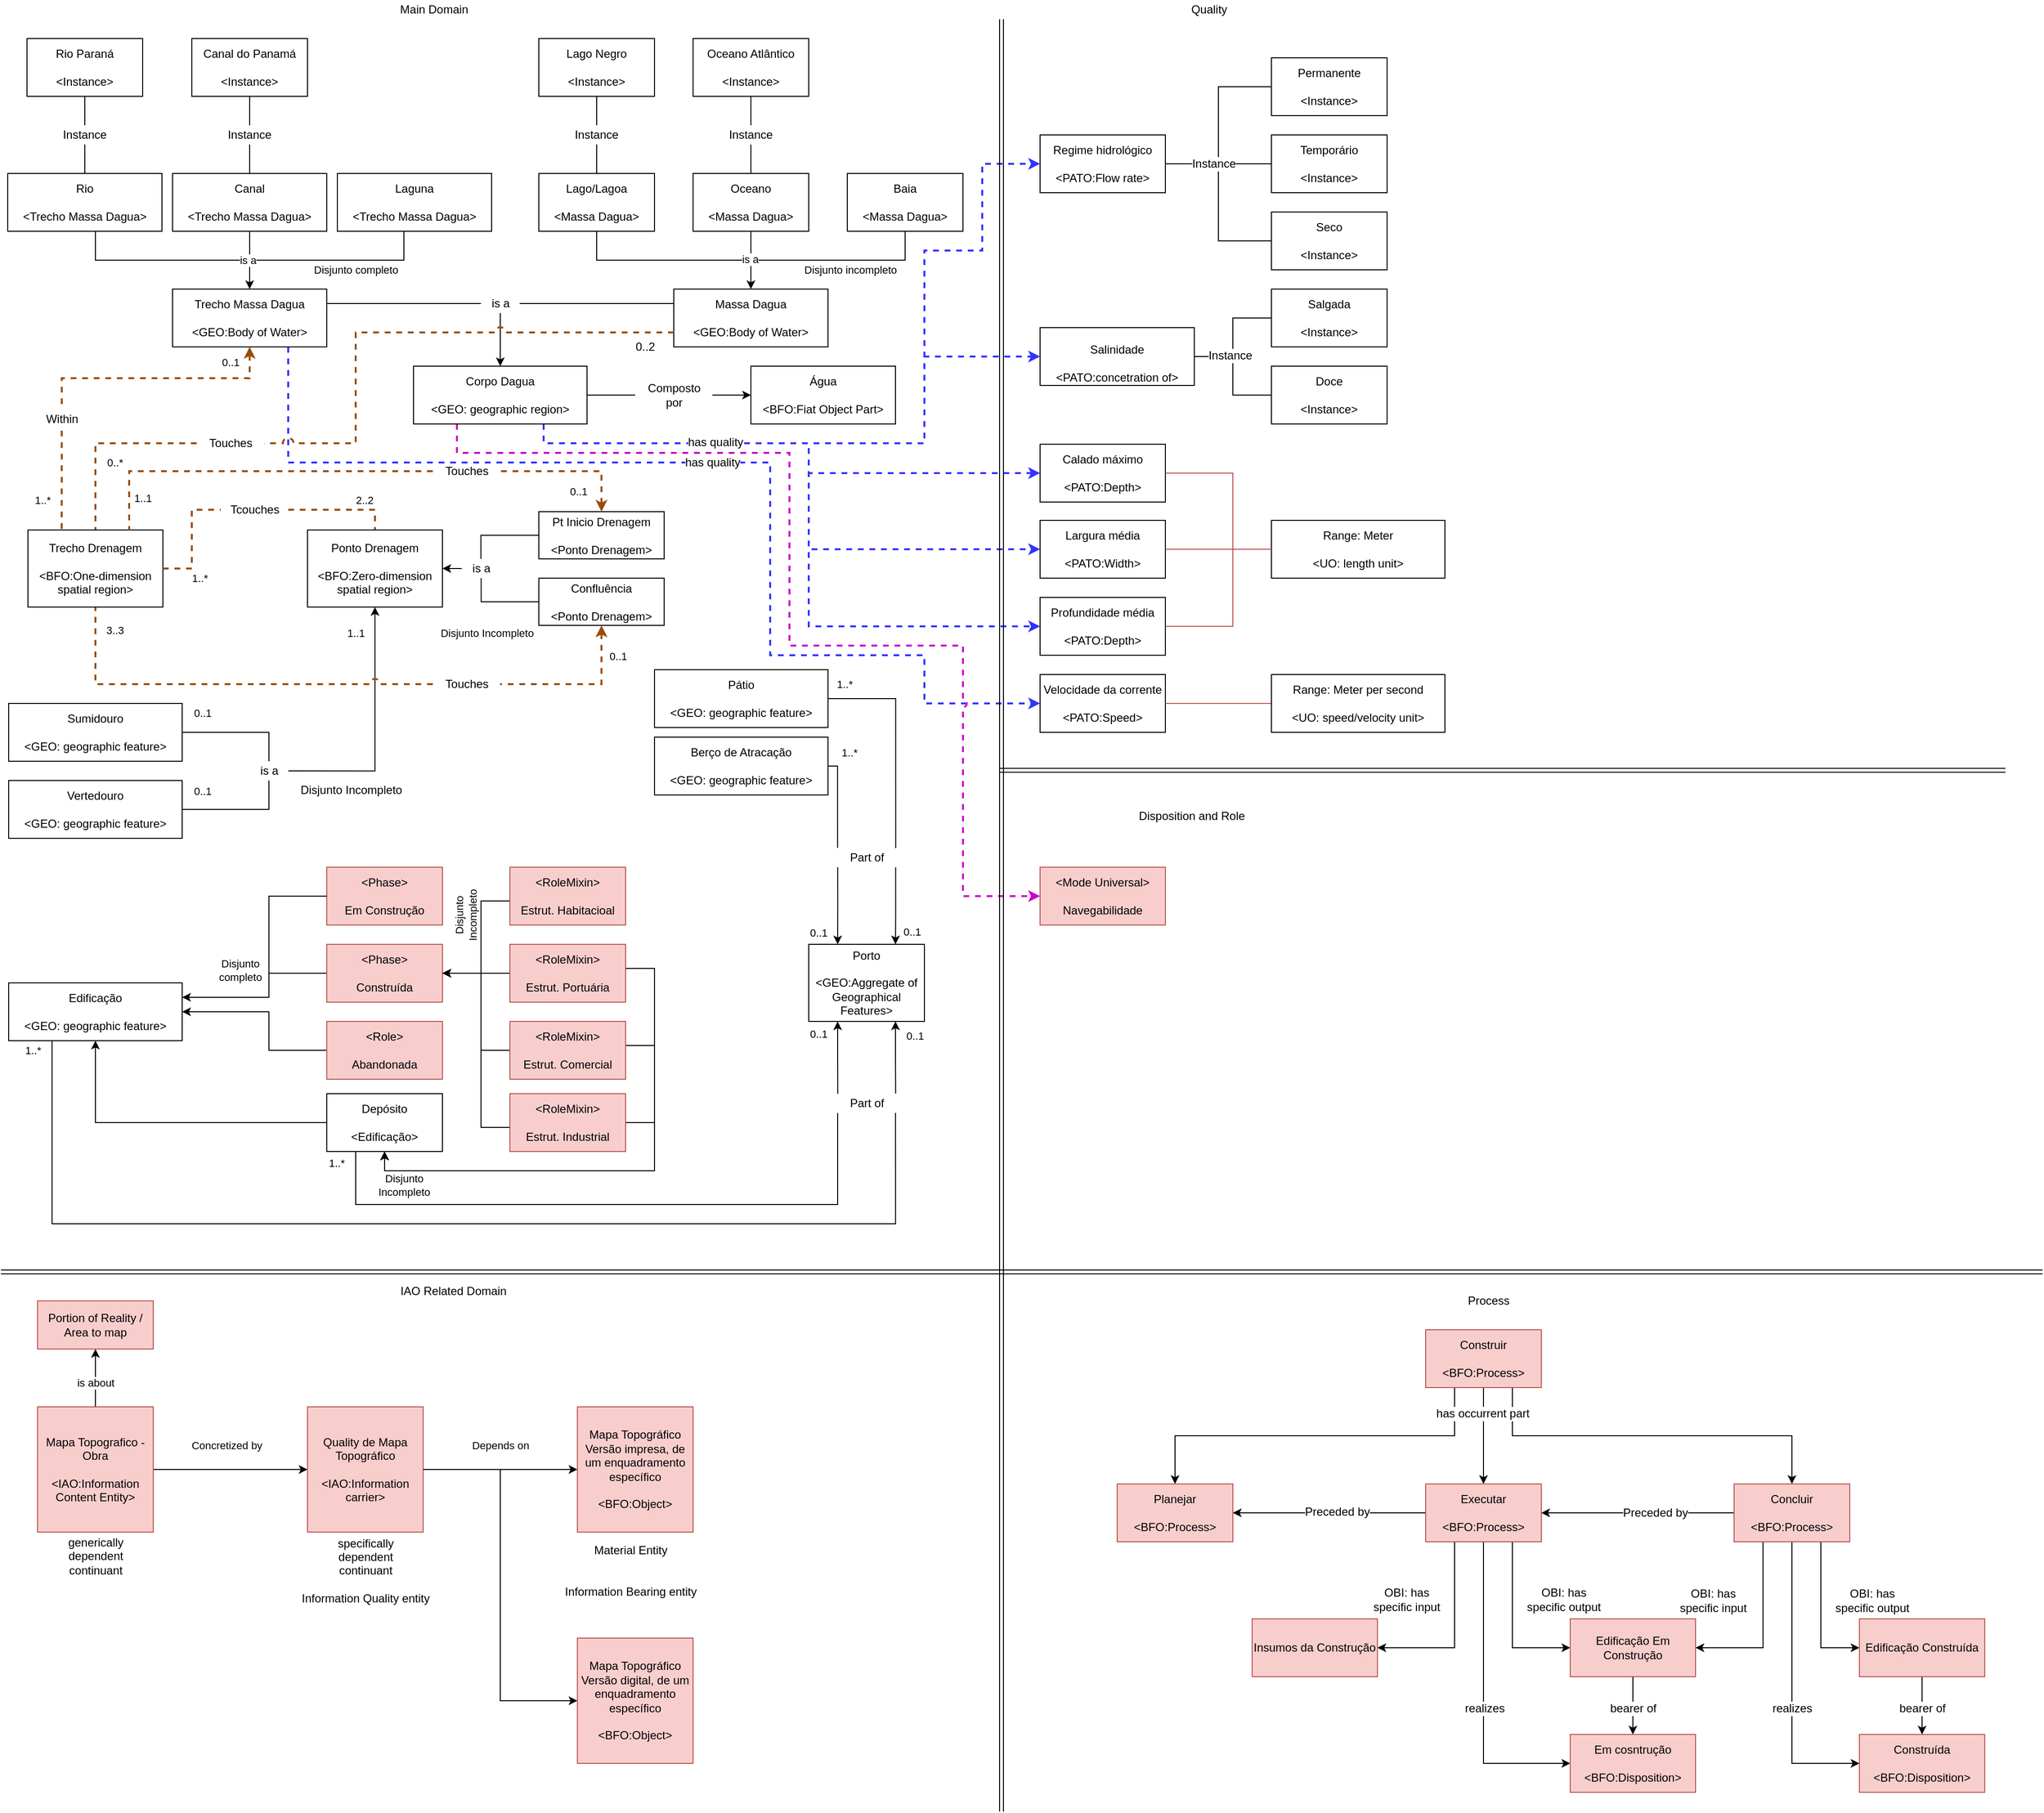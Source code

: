 <mxfile version="13.3.6" type="device"><diagram id="k8WpdQv8bioLY04VH9dS" name="Page-1"><mxGraphModel dx="2295" dy="2377" grid="1" gridSize="10" guides="1" tooltips="1" connect="1" arrows="1" fold="1" page="1" pageScale="1" pageWidth="850" pageHeight="1100" math="0" shadow="0"><root><mxCell id="0"/><mxCell id="1" parent="0"/><mxCell id="t2Fi6QfDS-vFKSHOUxqJ-82" style="edgeStyle=orthogonalEdgeStyle;rounded=0;jumpStyle=arc;orthogonalLoop=1;jettySize=auto;html=1;exitX=0.25;exitY=1;exitDx=0;exitDy=0;entryX=0.5;entryY=0;entryDx=0;entryDy=0;startArrow=none;startFill=0;endArrow=classic;endFill=1;fontSize=12;" edge="1" parent="1" source="t2Fi6QfDS-vFKSHOUxqJ-67" target="t2Fi6QfDS-vFKSHOUxqJ-69"><mxGeometry relative="1" as="geometry"/></mxCell><mxCell id="t2Fi6QfDS-vFKSHOUxqJ-81" style="edgeStyle=orthogonalEdgeStyle;rounded=0;jumpStyle=arc;orthogonalLoop=1;jettySize=auto;html=1;exitX=0.75;exitY=1;exitDx=0;exitDy=0;entryX=0.5;entryY=0;entryDx=0;entryDy=0;startArrow=none;startFill=0;endArrow=classic;endFill=1;fontSize=12;" edge="1" parent="1" source="t2Fi6QfDS-vFKSHOUxqJ-67" target="t2Fi6QfDS-vFKSHOUxqJ-72"><mxGeometry relative="1" as="geometry"/></mxCell><mxCell id="t2Fi6QfDS-vFKSHOUxqJ-24" style="edgeStyle=orthogonalEdgeStyle;rounded=0;orthogonalLoop=1;jettySize=auto;html=1;entryX=0;entryY=0.5;entryDx=0;entryDy=0;dashed=1;startArrow=none;startFill=0;endArrow=classic;endFill=1;exitX=0.75;exitY=1;exitDx=0;exitDy=0;strokeColor=#3333FF;strokeWidth=2;" edge="1" parent="1" source="IZz2Sikzny2YbOmCVOXt-5" target="IZz2Sikzny2YbOmCVOXt-178"><mxGeometry relative="1" as="geometry"><Array as="points"><mxPoint x="300" y="460"/><mxPoint x="800" y="460"/><mxPoint x="800" y="660"/><mxPoint x="960" y="660"/><mxPoint x="960" y="710"/></Array></mxGeometry></mxCell><mxCell id="t2Fi6QfDS-vFKSHOUxqJ-31" value="has quality" style="edgeLabel;html=1;align=center;verticalAlign=middle;resizable=0;points=[];" vertex="1" connectable="0" parent="t2Fi6QfDS-vFKSHOUxqJ-24"><mxGeometry x="-0.049" relative="1" as="geometry"><mxPoint x="13.26" y="-1" as="offset"/></mxGeometry></mxCell><mxCell id="t2Fi6QfDS-vFKSHOUxqJ-33" style="edgeStyle=orthogonalEdgeStyle;rounded=0;orthogonalLoop=1;jettySize=auto;html=1;entryX=0;entryY=0.5;entryDx=0;entryDy=0;dashed=1;startArrow=none;startFill=0;endArrow=classic;endFill=1;exitX=0.25;exitY=1;exitDx=0;exitDy=0;jumpStyle=arc;strokeColor=#CC00CC;strokeWidth=2;" edge="1" parent="1" source="IZz2Sikzny2YbOmCVOXt-39" target="t2Fi6QfDS-vFKSHOUxqJ-57"><mxGeometry relative="1" as="geometry"><mxPoint x="880" y="600" as="sourcePoint"/><mxPoint x="1080" y="50" as="targetPoint"/><Array as="points"><mxPoint x="475" y="450"/><mxPoint x="820" y="450"/><mxPoint x="820" y="650"/><mxPoint x="1000" y="650"/><mxPoint x="1000" y="910"/></Array></mxGeometry></mxCell><mxCell id="IZz2Sikzny2YbOmCVOXt-154" style="edgeStyle=orthogonalEdgeStyle;rounded=0;jumpStyle=arc;jumpSize=9;orthogonalLoop=1;jettySize=auto;html=1;startArrow=none;startFill=0;endArrow=none;endFill=0;entryX=0;entryY=0.5;entryDx=0;entryDy=0;exitX=1;exitY=0.5;exitDx=0;exitDy=0;" parent="1" source="IZz2Sikzny2YbOmCVOXt-149" target="IZz2Sikzny2YbOmCVOXt-155" edge="1"><mxGeometry relative="1" as="geometry"><mxPoint x="1370" y="480" as="targetPoint"/><mxPoint x="1250" y="480" as="sourcePoint"/></mxGeometry></mxCell><mxCell id="IZz2Sikzny2YbOmCVOXt-150" style="edgeStyle=orthogonalEdgeStyle;rounded=0;jumpStyle=arc;jumpSize=9;orthogonalLoop=1;jettySize=auto;html=1;startArrow=none;startFill=0;endArrow=none;endFill=0;entryX=0;entryY=0.5;entryDx=0;entryDy=0;" parent="1" source="IZz2Sikzny2YbOmCVOXt-149" target="IZz2Sikzny2YbOmCVOXt-151" edge="1"><mxGeometry relative="1" as="geometry"><mxPoint x="1320" y="150" as="targetPoint"/></mxGeometry></mxCell><mxCell id="t2Fi6QfDS-vFKSHOUxqJ-28" style="edgeStyle=orthogonalEdgeStyle;rounded=0;orthogonalLoop=1;jettySize=auto;html=1;entryX=0;entryY=0.5;entryDx=0;entryDy=0;dashed=1;startArrow=none;startFill=0;endArrow=classic;endFill=1;strokeColor=#3333FF;exitX=0.75;exitY=1;exitDx=0;exitDy=0;strokeWidth=2;" edge="1" parent="1" source="IZz2Sikzny2YbOmCVOXt-39" target="IZz2Sikzny2YbOmCVOXt-156"><mxGeometry relative="1" as="geometry"><Array as="points"><mxPoint x="565" y="440"/><mxPoint x="960" y="440"/><mxPoint x="960" y="350"/></Array></mxGeometry></mxCell><mxCell id="t2Fi6QfDS-vFKSHOUxqJ-30" style="edgeStyle=orthogonalEdgeStyle;rounded=0;orthogonalLoop=1;jettySize=auto;html=1;entryX=0;entryY=0.5;entryDx=0;entryDy=0;dashed=1;startArrow=none;startFill=0;endArrow=classic;endFill=1;strokeColor=#3333FF;exitX=0.75;exitY=1;exitDx=0;exitDy=0;strokeWidth=2;" edge="1" parent="1" source="IZz2Sikzny2YbOmCVOXt-39" target="IZz2Sikzny2YbOmCVOXt-149"><mxGeometry relative="1" as="geometry"><Array as="points"><mxPoint x="565" y="440"/><mxPoint x="960" y="440"/><mxPoint x="960" y="240"/><mxPoint x="1020" y="240"/><mxPoint x="1020" y="150"/></Array></mxGeometry></mxCell><mxCell id="IZz2Sikzny2YbOmCVOXt-72" style="edgeStyle=orthogonalEdgeStyle;rounded=0;jumpStyle=arc;jumpSize=9;orthogonalLoop=1;jettySize=auto;html=1;startArrow=none;startFill=0;endArrow=classic;endFill=1;entryX=0.5;entryY=1;entryDx=0;entryDy=0;exitX=1.004;exitY=0.503;exitDx=0;exitDy=0;exitPerimeter=0;" parent="1" source="IZz2Sikzny2YbOmCVOXt-73" target="IZz2Sikzny2YbOmCVOXt-51" edge="1"><mxGeometry relative="1" as="geometry"><mxPoint x="340" y="580" as="targetPoint"/><Array as="points"><mxPoint x="390" y="780"/></Array></mxGeometry></mxCell><mxCell id="IZz2Sikzny2YbOmCVOXt-75" value="1..1" style="edgeLabel;html=1;align=center;verticalAlign=middle;resizable=0;points=[];" parent="IZz2Sikzny2YbOmCVOXt-72" vertex="1" connectable="0"><mxGeometry x="0.321" y="-3" relative="1" as="geometry"><mxPoint x="-23" y="-62.14" as="offset"/></mxGeometry></mxCell><mxCell id="IZz2Sikzny2YbOmCVOXt-99" style="edgeStyle=orthogonalEdgeStyle;rounded=0;jumpStyle=arc;jumpSize=9;orthogonalLoop=1;jettySize=auto;html=1;entryX=0.5;entryY=1;entryDx=0;entryDy=0;startArrow=none;startFill=0;endArrow=none;endFill=0;exitX=0;exitY=0.498;exitDx=0;exitDy=0;exitPerimeter=0;dashed=1;strokeColor=#994C00;strokeWidth=2;" parent="1" source="IZz2Sikzny2YbOmCVOXt-104" target="IZz2Sikzny2YbOmCVOXt-50" edge="1"><mxGeometry relative="1" as="geometry"><Array as="points"><mxPoint x="100" y="690"/></Array></mxGeometry></mxCell><mxCell id="IZz2Sikzny2YbOmCVOXt-140" value="3..3" style="edgeLabel;html=1;align=center;verticalAlign=middle;resizable=0;points=[];" parent="IZz2Sikzny2YbOmCVOXt-99" vertex="1" connectable="0"><mxGeometry x="0.888" y="2" relative="1" as="geometry"><mxPoint x="22" as="offset"/></mxGeometry></mxCell><mxCell id="IZz2Sikzny2YbOmCVOXt-8" value="" style="edgeStyle=orthogonalEdgeStyle;rounded=0;orthogonalLoop=1;jettySize=auto;html=1;entryX=0.5;entryY=1;entryDx=0;entryDy=0;endArrow=none;endFill=0;" parent="1" source="IZz2Sikzny2YbOmCVOXt-9" target="IZz2Sikzny2YbOmCVOXt-7" edge="1"><mxGeometry relative="1" as="geometry"><mxPoint x="220" y="80" as="targetPoint"/></mxGeometry></mxCell><mxCell id="IZz2Sikzny2YbOmCVOXt-22" style="edgeStyle=orthogonalEdgeStyle;rounded=0;orthogonalLoop=1;jettySize=auto;html=1;startArrow=none;startFill=0;endArrow=none;endFill=0;" parent="1" source="IZz2Sikzny2YbOmCVOXt-2" edge="1"><mxGeometry relative="1" as="geometry"><mxPoint x="260" y="250" as="targetPoint"/><Array as="points"><mxPoint x="100" y="250"/></Array></mxGeometry></mxCell><mxCell id="IZz2Sikzny2YbOmCVOXt-2" value="&lt;div&gt;Rio&lt;br&gt;&lt;/div&gt;&lt;div&gt;&lt;div&gt;&lt;br&gt;&lt;/div&gt;&lt;div&gt;&amp;lt;Trecho Massa Dagua&amp;gt;&lt;br&gt;&lt;/div&gt;&lt;/div&gt;" style="rounded=0;whiteSpace=wrap;html=1;" parent="1" vertex="1"><mxGeometry x="9" y="160" width="160" height="60" as="geometry"/></mxCell><mxCell id="IZz2Sikzny2YbOmCVOXt-3" value="Canal&lt;div&gt;&lt;br&gt;&lt;/div&gt;&lt;div&gt;&amp;lt;Trecho Massa Dagua&amp;gt;&lt;br&gt;&lt;/div&gt;" style="rounded=0;whiteSpace=wrap;html=1;" parent="1" vertex="1"><mxGeometry x="180" y="160" width="160" height="60" as="geometry"/></mxCell><mxCell id="IZz2Sikzny2YbOmCVOXt-21" style="edgeStyle=orthogonalEdgeStyle;rounded=0;orthogonalLoop=1;jettySize=auto;html=1;startArrow=none;startFill=0;endArrow=none;endFill=0;" parent="1" source="IZz2Sikzny2YbOmCVOXt-4" edge="1"><mxGeometry relative="1" as="geometry"><mxPoint x="260" y="250" as="targetPoint"/><Array as="points"><mxPoint x="420" y="250"/></Array></mxGeometry></mxCell><mxCell id="IZz2Sikzny2YbOmCVOXt-4" value="&lt;div&gt;Laguna&lt;/div&gt;&lt;div&gt;&lt;br&gt;&lt;/div&gt;&lt;div&gt;&amp;lt;Trecho Massa Dagua&amp;gt;&lt;br&gt;&lt;/div&gt;" style="rounded=0;whiteSpace=wrap;html=1;" parent="1" vertex="1"><mxGeometry x="351" y="160" width="160" height="60" as="geometry"/></mxCell><mxCell id="IZz2Sikzny2YbOmCVOXt-20" style="edgeStyle=orthogonalEdgeStyle;rounded=0;orthogonalLoop=1;jettySize=auto;html=1;entryX=0.5;entryY=1;entryDx=0;entryDy=0;startArrow=classic;startFill=1;endArrow=none;endFill=0;" parent="1" source="IZz2Sikzny2YbOmCVOXt-5" target="IZz2Sikzny2YbOmCVOXt-3" edge="1"><mxGeometry relative="1" as="geometry"><Array as="points"><mxPoint x="260" y="260"/><mxPoint x="260" y="260"/></Array></mxGeometry></mxCell><mxCell id="IZz2Sikzny2YbOmCVOXt-76" value="Disjunto completo" style="edgeLabel;html=1;align=center;verticalAlign=middle;resizable=0;points=[];" parent="IZz2Sikzny2YbOmCVOXt-20" vertex="1" connectable="0"><mxGeometry x="-0.272" y="-1" relative="1" as="geometry"><mxPoint x="108.97" y="2.07" as="offset"/></mxGeometry></mxCell><mxCell id="t2Fi6QfDS-vFKSHOUxqJ-15" value="is a" style="edgeLabel;html=1;align=center;verticalAlign=middle;resizable=0;points=[];" vertex="1" connectable="0" parent="IZz2Sikzny2YbOmCVOXt-20"><mxGeometry x="-0.203" y="1" relative="1" as="geometry"><mxPoint x="-1" y="-6.05" as="offset"/></mxGeometry></mxCell><mxCell id="IZz2Sikzny2YbOmCVOXt-40" style="edgeStyle=orthogonalEdgeStyle;rounded=0;orthogonalLoop=1;jettySize=auto;html=1;entryX=-0.001;entryY=0.5;entryDx=0;entryDy=0;startArrow=none;startFill=0;endArrow=none;endFill=0;exitX=1;exitY=0.25;exitDx=0;exitDy=0;entryPerimeter=0;" parent="1" source="IZz2Sikzny2YbOmCVOXt-5" target="IZz2Sikzny2YbOmCVOXt-78" edge="1"><mxGeometry relative="1" as="geometry"/></mxCell><mxCell id="IZz2Sikzny2YbOmCVOXt-56" style="edgeStyle=orthogonalEdgeStyle;rounded=0;orthogonalLoop=1;jettySize=auto;html=1;entryX=0.25;entryY=0;entryDx=0;entryDy=0;startArrow=none;startFill=0;endArrow=none;endFill=0;exitX=0.501;exitY=1.095;exitDx=0;exitDy=0;exitPerimeter=0;dashed=1;strokeColor=#994C00;strokeWidth=2;" parent="1" source="IZz2Sikzny2YbOmCVOXt-59" target="IZz2Sikzny2YbOmCVOXt-50" edge="1"><mxGeometry relative="1" as="geometry"><mxPoint x="70" y="460" as="sourcePoint"/><Array as="points"><mxPoint x="65" y="460"/><mxPoint x="65" y="460"/></Array></mxGeometry></mxCell><mxCell id="IZz2Sikzny2YbOmCVOXt-66" value="1..*" style="edgeLabel;html=1;align=center;verticalAlign=middle;resizable=0;points=[];" parent="IZz2Sikzny2YbOmCVOXt-56" vertex="1" connectable="0"><mxGeometry x="0.325" y="-1" relative="1" as="geometry"><mxPoint x="-19" y="2.96" as="offset"/></mxGeometry></mxCell><mxCell id="IZz2Sikzny2YbOmCVOXt-5" value="&lt;div&gt;Trecho Massa Dagua&lt;/div&gt;&lt;div&gt;&lt;br&gt;&lt;/div&gt;&lt;div&gt;&amp;lt;GEO:Body of Water&amp;gt;&lt;br&gt;&lt;/div&gt;" style="rounded=0;whiteSpace=wrap;html=1;" parent="1" vertex="1"><mxGeometry x="180" y="280" width="160" height="60" as="geometry"/></mxCell><mxCell id="IZz2Sikzny2YbOmCVOXt-7" value="Rio Paraná&lt;div&gt;&lt;br&gt;&lt;/div&gt;&lt;div&gt;&lt;div&gt;&amp;lt;Instance&amp;gt;&lt;/div&gt;&lt;/div&gt;" style="rounded=0;whiteSpace=wrap;html=1;" parent="1" vertex="1"><mxGeometry x="29" y="20" width="120" height="60" as="geometry"/></mxCell><mxCell id="IZz2Sikzny2YbOmCVOXt-9" value="Instance" style="text;html=1;align=center;verticalAlign=middle;whiteSpace=wrap;rounded=0;" parent="1" vertex="1"><mxGeometry x="69" y="110" width="40" height="20" as="geometry"/></mxCell><mxCell id="IZz2Sikzny2YbOmCVOXt-10" value="" style="edgeStyle=orthogonalEdgeStyle;rounded=0;orthogonalLoop=1;jettySize=auto;html=1;entryX=0.5;entryY=1;entryDx=0;entryDy=0;startArrow=none;startFill=0;endArrow=none;endFill=0;" parent="1" source="IZz2Sikzny2YbOmCVOXt-2" target="IZz2Sikzny2YbOmCVOXt-9" edge="1"><mxGeometry relative="1" as="geometry"><mxPoint x="100" y="160" as="sourcePoint"/><mxPoint x="100" y="80" as="targetPoint"/></mxGeometry></mxCell><mxCell id="IZz2Sikzny2YbOmCVOXt-12" value="" style="edgeStyle=orthogonalEdgeStyle;rounded=0;orthogonalLoop=1;jettySize=auto;html=1;entryX=0.5;entryY=1;entryDx=0;entryDy=0;startArrow=none;startFill=0;endArrow=none;endFill=0;exitX=0.5;exitY=0;exitDx=0;exitDy=0;" parent="1" source="IZz2Sikzny2YbOmCVOXt-3" target="IZz2Sikzny2YbOmCVOXt-13" edge="1"><mxGeometry relative="1" as="geometry"><mxPoint x="260" y="150" as="sourcePoint"/><mxPoint x="260" y="70" as="targetPoint"/></mxGeometry></mxCell><mxCell id="IZz2Sikzny2YbOmCVOXt-13" value="Instance" style="text;html=1;align=center;verticalAlign=middle;whiteSpace=wrap;rounded=0;" parent="1" vertex="1"><mxGeometry x="240" y="110" width="40" height="20" as="geometry"/></mxCell><mxCell id="IZz2Sikzny2YbOmCVOXt-14" value="&lt;br&gt;&lt;div&gt;Canal do Panamá&lt;/div&gt;&lt;div&gt;&lt;br&gt;&lt;/div&gt;&lt;div&gt;&lt;div&gt;&amp;lt;Instance&amp;gt;&lt;/div&gt;&lt;div&gt;&lt;br&gt;&lt;/div&gt;&lt;/div&gt;" style="rounded=0;whiteSpace=wrap;html=1;" parent="1" vertex="1"><mxGeometry x="200" y="20" width="120" height="60" as="geometry"/></mxCell><mxCell id="IZz2Sikzny2YbOmCVOXt-15" value="" style="edgeStyle=orthogonalEdgeStyle;rounded=0;orthogonalLoop=1;jettySize=auto;html=1;entryX=0.5;entryY=1;entryDx=0;entryDy=0;endArrow=none;endFill=0;" parent="1" source="IZz2Sikzny2YbOmCVOXt-13" target="IZz2Sikzny2YbOmCVOXt-14" edge="1"><mxGeometry relative="1" as="geometry"><mxPoint x="380" y="70" as="targetPoint"/></mxGeometry></mxCell><mxCell id="IZz2Sikzny2YbOmCVOXt-23" value="" style="edgeStyle=orthogonalEdgeStyle;rounded=0;orthogonalLoop=1;jettySize=auto;html=1;entryX=0.5;entryY=1;entryDx=0;entryDy=0;endArrow=none;endFill=0;" parent="1" source="IZz2Sikzny2YbOmCVOXt-32" target="IZz2Sikzny2YbOmCVOXt-31" edge="1"><mxGeometry relative="1" as="geometry"><mxPoint x="740" y="80" as="targetPoint"/></mxGeometry></mxCell><mxCell id="IZz2Sikzny2YbOmCVOXt-24" style="edgeStyle=orthogonalEdgeStyle;rounded=0;orthogonalLoop=1;jettySize=auto;html=1;startArrow=none;startFill=0;endArrow=none;endFill=0;" parent="1" source="IZz2Sikzny2YbOmCVOXt-25" edge="1"><mxGeometry relative="1" as="geometry"><mxPoint x="780" y="250.0" as="targetPoint"/><Array as="points"><mxPoint x="620" y="250"/></Array></mxGeometry></mxCell><mxCell id="IZz2Sikzny2YbOmCVOXt-25" value="&lt;div&gt;Lago/Lagoa&lt;/div&gt;&lt;div&gt;&lt;div&gt;&lt;br&gt;&lt;/div&gt;&lt;div&gt;&amp;lt;Massa Dagua&amp;gt;&lt;br&gt;&lt;/div&gt;&lt;/div&gt;" style="rounded=0;whiteSpace=wrap;html=1;" parent="1" vertex="1"><mxGeometry x="560" y="160" width="120" height="60" as="geometry"/></mxCell><mxCell id="IZz2Sikzny2YbOmCVOXt-26" value="&lt;div&gt;Oceano&lt;div&gt;&lt;br&gt;&lt;/div&gt;&lt;div&gt;&amp;lt;Massa Dagua&amp;gt;&lt;br&gt;&lt;/div&gt;&lt;/div&gt;" style="rounded=0;whiteSpace=wrap;html=1;" parent="1" vertex="1"><mxGeometry x="720" y="160" width="120" height="60" as="geometry"/></mxCell><mxCell id="IZz2Sikzny2YbOmCVOXt-27" style="edgeStyle=orthogonalEdgeStyle;rounded=0;orthogonalLoop=1;jettySize=auto;html=1;startArrow=none;startFill=0;endArrow=none;endFill=0;" parent="1" source="IZz2Sikzny2YbOmCVOXt-28" edge="1"><mxGeometry relative="1" as="geometry"><mxPoint x="780" y="250.0" as="targetPoint"/><Array as="points"><mxPoint x="940" y="250"/></Array></mxGeometry></mxCell><mxCell id="IZz2Sikzny2YbOmCVOXt-28" value="&lt;div&gt;Baia&lt;div&gt;&lt;br&gt;&lt;/div&gt;&lt;div&gt;&amp;lt;Massa Dagua&amp;gt;&lt;br&gt;&lt;/div&gt;&lt;/div&gt;" style="rounded=0;whiteSpace=wrap;html=1;" parent="1" vertex="1"><mxGeometry x="880" y="160" width="120" height="60" as="geometry"/></mxCell><mxCell id="IZz2Sikzny2YbOmCVOXt-29" style="edgeStyle=orthogonalEdgeStyle;rounded=0;orthogonalLoop=1;jettySize=auto;html=1;entryX=0.5;entryY=1;entryDx=0;entryDy=0;startArrow=classic;startFill=1;endArrow=none;endFill=0;" parent="1" source="IZz2Sikzny2YbOmCVOXt-30" target="IZz2Sikzny2YbOmCVOXt-26" edge="1"><mxGeometry relative="1" as="geometry"/></mxCell><mxCell id="IZz2Sikzny2YbOmCVOXt-87" value="Disjunto incompleto" style="edgeLabel;html=1;align=center;verticalAlign=middle;resizable=0;points=[];" parent="IZz2Sikzny2YbOmCVOXt-29" vertex="1" connectable="0"><mxGeometry x="0.575" y="1" relative="1" as="geometry"><mxPoint x="104" y="27.26" as="offset"/></mxGeometry></mxCell><mxCell id="t2Fi6QfDS-vFKSHOUxqJ-16" value="&lt;div&gt;is a&lt;/div&gt;" style="edgeLabel;html=1;align=center;verticalAlign=middle;resizable=0;points=[];" vertex="1" connectable="0" parent="IZz2Sikzny2YbOmCVOXt-29"><mxGeometry x="-0.157" y="1" relative="1" as="geometry"><mxPoint y="-6" as="offset"/></mxGeometry></mxCell><mxCell id="IZz2Sikzny2YbOmCVOXt-41" style="edgeStyle=orthogonalEdgeStyle;rounded=0;orthogonalLoop=1;jettySize=auto;html=1;startArrow=none;startFill=0;endArrow=classic;endFill=1;entryX=0.5;entryY=0;entryDx=0;entryDy=0;exitX=0.5;exitY=1;exitDx=0;exitDy=0;exitPerimeter=0;" parent="1" source="IZz2Sikzny2YbOmCVOXt-78" target="IZz2Sikzny2YbOmCVOXt-39" edge="1"><mxGeometry relative="1" as="geometry"><mxPoint x="520" y="350.0" as="targetPoint"/></mxGeometry></mxCell><mxCell id="IZz2Sikzny2YbOmCVOXt-57" style="edgeStyle=orthogonalEdgeStyle;rounded=0;orthogonalLoop=1;jettySize=auto;html=1;entryX=0.5;entryY=0;entryDx=0;entryDy=0;startArrow=none;startFill=0;endArrow=none;endFill=0;jumpStyle=arc;jumpSize=9;exitX=0;exitY=0.5;exitDx=0;exitDy=0;exitPerimeter=0;dashed=1;strokeColor=#994C00;strokeWidth=2;" parent="1" source="IZz2Sikzny2YbOmCVOXt-61" target="IZz2Sikzny2YbOmCVOXt-50" edge="1"><mxGeometry relative="1" as="geometry"><mxPoint x="190" y="480" as="sourcePoint"/><Array as="points"><mxPoint x="100" y="440"/></Array></mxGeometry></mxCell><mxCell id="IZz2Sikzny2YbOmCVOXt-63" value="0..*" style="edgeLabel;html=1;align=center;verticalAlign=middle;resizable=0;points=[];" parent="IZz2Sikzny2YbOmCVOXt-57" vertex="1" connectable="0"><mxGeometry x="0.83" y="-1" relative="1" as="geometry"><mxPoint x="21" y="-53.33" as="offset"/></mxGeometry></mxCell><mxCell id="IZz2Sikzny2YbOmCVOXt-30" value="&lt;br&gt;&lt;div&gt;Massa Dagua&lt;/div&gt;&lt;div&gt;&lt;br&gt;&lt;/div&gt;&lt;div&gt;&lt;div&gt;&amp;lt;GEO:Body of Water&amp;gt;&lt;/div&gt;&lt;div&gt;&lt;br&gt;&lt;/div&gt;&lt;/div&gt;" style="rounded=0;whiteSpace=wrap;html=1;" parent="1" vertex="1"><mxGeometry x="700" y="280" width="160" height="60" as="geometry"/></mxCell><mxCell id="IZz2Sikzny2YbOmCVOXt-31" value="Lago Negro&lt;div&gt;&lt;br&gt;&lt;/div&gt;&lt;div&gt;&lt;div&gt;&amp;lt;Instance&amp;gt;&lt;/div&gt;&lt;/div&gt;" style="rounded=0;whiteSpace=wrap;html=1;" parent="1" vertex="1"><mxGeometry x="560" y="20" width="120" height="60" as="geometry"/></mxCell><mxCell id="IZz2Sikzny2YbOmCVOXt-32" value="Instance" style="text;html=1;align=center;verticalAlign=middle;whiteSpace=wrap;rounded=0;" parent="1" vertex="1"><mxGeometry x="600" y="110" width="40" height="20" as="geometry"/></mxCell><mxCell id="IZz2Sikzny2YbOmCVOXt-33" value="" style="edgeStyle=orthogonalEdgeStyle;rounded=0;orthogonalLoop=1;jettySize=auto;html=1;entryX=0.5;entryY=1;entryDx=0;entryDy=0;startArrow=none;startFill=0;endArrow=none;endFill=0;" parent="1" source="IZz2Sikzny2YbOmCVOXt-25" target="IZz2Sikzny2YbOmCVOXt-32" edge="1"><mxGeometry relative="1" as="geometry"><mxPoint x="620" y="160" as="sourcePoint"/><mxPoint x="620" y="80" as="targetPoint"/></mxGeometry></mxCell><mxCell id="IZz2Sikzny2YbOmCVOXt-34" value="" style="edgeStyle=orthogonalEdgeStyle;rounded=0;orthogonalLoop=1;jettySize=auto;html=1;entryX=0.5;entryY=1;entryDx=0;entryDy=0;startArrow=none;startFill=0;endArrow=none;endFill=0;exitX=0.5;exitY=0;exitDx=0;exitDy=0;" parent="1" source="IZz2Sikzny2YbOmCVOXt-26" target="IZz2Sikzny2YbOmCVOXt-35" edge="1"><mxGeometry relative="1" as="geometry"><mxPoint x="780" y="150" as="sourcePoint"/><mxPoint x="780" y="70" as="targetPoint"/></mxGeometry></mxCell><mxCell id="IZz2Sikzny2YbOmCVOXt-35" value="Instance" style="text;html=1;align=center;verticalAlign=middle;whiteSpace=wrap;rounded=0;" parent="1" vertex="1"><mxGeometry x="760" y="110" width="40" height="20" as="geometry"/></mxCell><mxCell id="IZz2Sikzny2YbOmCVOXt-36" value="Oceano Atlântico&lt;div&gt;&lt;br&gt;&lt;/div&gt;&lt;div&gt;&lt;div&gt;&amp;lt;Instance&amp;gt;&lt;/div&gt;&lt;/div&gt;" style="rounded=0;whiteSpace=wrap;html=1;" parent="1" vertex="1"><mxGeometry x="720" y="20" width="120" height="60" as="geometry"/></mxCell><mxCell id="IZz2Sikzny2YbOmCVOXt-37" value="" style="edgeStyle=orthogonalEdgeStyle;rounded=0;orthogonalLoop=1;jettySize=auto;html=1;entryX=0.5;entryY=1;entryDx=0;entryDy=0;endArrow=none;endFill=0;" parent="1" source="IZz2Sikzny2YbOmCVOXt-35" target="IZz2Sikzny2YbOmCVOXt-36" edge="1"><mxGeometry relative="1" as="geometry"><mxPoint x="900" y="70" as="targetPoint"/></mxGeometry></mxCell><mxCell id="t2Fi6QfDS-vFKSHOUxqJ-21" style="edgeStyle=orthogonalEdgeStyle;rounded=0;orthogonalLoop=1;jettySize=auto;html=1;entryX=0;entryY=0.5;entryDx=0;entryDy=0;dashed=1;startArrow=none;startFill=0;endArrow=classic;endFill=1;strokeColor=#3333FF;exitX=0.75;exitY=1;exitDx=0;exitDy=0;strokeWidth=2;" edge="1" parent="1" source="IZz2Sikzny2YbOmCVOXt-39" target="IZz2Sikzny2YbOmCVOXt-161"><mxGeometry relative="1" as="geometry"><Array as="points"><mxPoint x="565" y="440"/><mxPoint x="840" y="440"/><mxPoint x="840" y="471"/></Array></mxGeometry></mxCell><mxCell id="t2Fi6QfDS-vFKSHOUxqJ-22" style="edgeStyle=orthogonalEdgeStyle;rounded=0;orthogonalLoop=1;jettySize=auto;html=1;entryX=0;entryY=0.5;entryDx=0;entryDy=0;dashed=1;startArrow=none;startFill=0;endArrow=classic;endFill=1;strokeColor=#3333FF;exitX=0.75;exitY=1;exitDx=0;exitDy=0;strokeWidth=2;" edge="1" parent="1" source="IZz2Sikzny2YbOmCVOXt-39" target="IZz2Sikzny2YbOmCVOXt-172"><mxGeometry relative="1" as="geometry"><Array as="points"><mxPoint x="565" y="440"/><mxPoint x="840" y="440"/><mxPoint x="840" y="550"/></Array></mxGeometry></mxCell><mxCell id="t2Fi6QfDS-vFKSHOUxqJ-23" style="edgeStyle=orthogonalEdgeStyle;rounded=0;orthogonalLoop=1;jettySize=auto;html=1;entryX=0;entryY=0.5;entryDx=0;entryDy=0;dashed=1;startArrow=none;startFill=0;endArrow=classic;endFill=1;strokeColor=#3333FF;exitX=0.75;exitY=1;exitDx=0;exitDy=0;strokeWidth=2;" edge="1" parent="1" source="IZz2Sikzny2YbOmCVOXt-39" target="IZz2Sikzny2YbOmCVOXt-175"><mxGeometry relative="1" as="geometry"><Array as="points"><mxPoint x="565" y="440"/><mxPoint x="840" y="440"/><mxPoint x="840" y="630"/></Array></mxGeometry></mxCell><mxCell id="t2Fi6QfDS-vFKSHOUxqJ-26" value="has quality" style="edgeLabel;html=1;align=center;verticalAlign=middle;resizable=0;points=[];fontSize=12;" vertex="1" connectable="0" parent="t2Fi6QfDS-vFKSHOUxqJ-23"><mxGeometry x="0.116" y="-3" relative="1" as="geometry"><mxPoint x="-97" y="-89.52" as="offset"/></mxGeometry></mxCell><mxCell id="t2Fi6QfDS-vFKSHOUxqJ-64" value="has quality" style="edgeLabel;html=1;align=center;verticalAlign=middle;resizable=0;points=[];fontSize=12;" vertex="1" connectable="0" parent="t2Fi6QfDS-vFKSHOUxqJ-23"><mxGeometry x="-0.325" relative="1" as="geometry"><mxPoint x="-47" y="-1" as="offset"/></mxGeometry></mxCell><mxCell id="IZz2Sikzny2YbOmCVOXt-39" value="Corpo Dagua&lt;div&gt;&lt;br&gt;&lt;/div&gt;&lt;div&gt;&amp;lt;GEO: geographic region&amp;gt;&lt;/div&gt;" style="rounded=0;whiteSpace=wrap;html=1;" parent="1" vertex="1"><mxGeometry x="430" y="360" width="180" height="60" as="geometry"/></mxCell><mxCell id="IZz2Sikzny2YbOmCVOXt-44" value="&lt;div&gt;Água&lt;/div&gt;&lt;div&gt;&lt;br&gt;&lt;/div&gt;&lt;div&gt;&amp;lt;BFO:Fiat Object Part&amp;gt;&lt;br&gt;&lt;/div&gt;" style="rounded=0;whiteSpace=wrap;html=1;" parent="1" vertex="1"><mxGeometry x="780" y="360" width="150" height="60" as="geometry"/></mxCell><mxCell id="t2Fi6QfDS-vFKSHOUxqJ-14" style="edgeStyle=orthogonalEdgeStyle;rounded=0;orthogonalLoop=1;jettySize=auto;html=1;startArrow=none;startFill=0;endArrow=classic;endFill=1;entryX=0;entryY=0.5;entryDx=0;entryDy=0;" edge="1" parent="1" source="IZz2Sikzny2YbOmCVOXt-46" target="IZz2Sikzny2YbOmCVOXt-44"><mxGeometry relative="1" as="geometry"><mxPoint x="760" y="390" as="targetPoint"/></mxGeometry></mxCell><mxCell id="IZz2Sikzny2YbOmCVOXt-46" value="Composto&lt;br&gt;por" style="text;html=1;align=center;verticalAlign=middle;resizable=0;points=[];autosize=1;" parent="1" vertex="1"><mxGeometry x="660" y="375" width="80" height="30" as="geometry"/></mxCell><mxCell id="IZz2Sikzny2YbOmCVOXt-47" style="edgeStyle=orthogonalEdgeStyle;rounded=0;orthogonalLoop=1;jettySize=auto;html=1;entryX=0;entryY=0.5;entryDx=0;entryDy=0;startArrow=none;startFill=0;endArrow=none;endFill=0;" parent="1" source="IZz2Sikzny2YbOmCVOXt-39" target="IZz2Sikzny2YbOmCVOXt-46" edge="1"><mxGeometry relative="1" as="geometry"><mxPoint x="580" y="390" as="sourcePoint"/><mxPoint x="720" y="390" as="targetPoint"/><Array as="points"><mxPoint x="640" y="390"/><mxPoint x="640" y="390"/></Array></mxGeometry></mxCell><mxCell id="IZz2Sikzny2YbOmCVOXt-83" style="edgeStyle=orthogonalEdgeStyle;rounded=0;jumpStyle=arc;jumpSize=9;orthogonalLoop=1;jettySize=auto;html=1;entryX=0.5;entryY=0;entryDx=0;entryDy=0;startArrow=none;startFill=0;endArrow=none;endFill=0;dashed=1;strokeColor=#994C00;strokeWidth=2;" parent="1" source="IZz2Sikzny2YbOmCVOXt-85" target="IZz2Sikzny2YbOmCVOXt-51" edge="1"><mxGeometry relative="1" as="geometry"><Array as="points"><mxPoint x="390" y="509"/></Array></mxGeometry></mxCell><mxCell id="IZz2Sikzny2YbOmCVOXt-89" value="2..2" style="edgeLabel;html=1;align=center;verticalAlign=middle;resizable=0;points=[];" parent="IZz2Sikzny2YbOmCVOXt-83" vertex="1" connectable="0"><mxGeometry x="0.444" y="-8" relative="1" as="geometry"><mxPoint x="-0.88" y="-18" as="offset"/></mxGeometry></mxCell><mxCell id="IZz2Sikzny2YbOmCVOXt-50" value="Trecho Drenagem&lt;div&gt;&lt;br&gt;&lt;/div&gt;&lt;div&gt;&amp;lt;BFO:One-dimension spatial region&amp;gt;&lt;br&gt;&lt;/div&gt;" style="rounded=0;whiteSpace=wrap;html=1;" parent="1" vertex="1"><mxGeometry x="30" y="530" width="140" height="80" as="geometry"/></mxCell><mxCell id="IZz2Sikzny2YbOmCVOXt-90" style="edgeStyle=orthogonalEdgeStyle;rounded=0;jumpStyle=arc;jumpSize=9;orthogonalLoop=1;jettySize=auto;html=1;exitX=0;exitY=0.5;exitDx=0;exitDy=0;entryX=0.498;entryY=0;entryDx=0;entryDy=0;startArrow=none;startFill=0;endArrow=none;endFill=0;entryPerimeter=0;" parent="1" source="IZz2Sikzny2YbOmCVOXt-52" target="IZz2Sikzny2YbOmCVOXt-93" edge="1"><mxGeometry relative="1" as="geometry"><Array as="points"><mxPoint x="500" y="536"/></Array></mxGeometry></mxCell><mxCell id="IZz2Sikzny2YbOmCVOXt-51" value="Ponto Drenagem&lt;div&gt;&lt;br&gt;&lt;/div&gt;&lt;div&gt;&amp;lt;BFO:Zero-dimension spatial region&amp;gt;&lt;br&gt;&lt;/div&gt;" style="rounded=0;whiteSpace=wrap;html=1;" parent="1" vertex="1"><mxGeometry x="320" y="530" width="140" height="80" as="geometry"/></mxCell><mxCell id="IZz2Sikzny2YbOmCVOXt-98" style="edgeStyle=orthogonalEdgeStyle;rounded=0;jumpStyle=arc;jumpSize=9;orthogonalLoop=1;jettySize=auto;html=1;entryX=0.75;entryY=0;entryDx=0;entryDy=0;startArrow=none;startFill=0;endArrow=none;endFill=0;dashed=1;strokeColor=#994C00;strokeWidth=2;" parent="1" source="IZz2Sikzny2YbOmCVOXt-102" target="IZz2Sikzny2YbOmCVOXt-50" edge="1"><mxGeometry relative="1" as="geometry"><Array as="points"/></mxGeometry></mxCell><mxCell id="IZz2Sikzny2YbOmCVOXt-142" value="1..1" style="edgeLabel;html=1;align=center;verticalAlign=middle;resizable=0;points=[];" parent="IZz2Sikzny2YbOmCVOXt-98" vertex="1" connectable="0"><mxGeometry x="0.718" relative="1" as="geometry"><mxPoint x="14" y="20" as="offset"/></mxGeometry></mxCell><mxCell id="IZz2Sikzny2YbOmCVOXt-52" value="Pt Inicio Drenagem&lt;div&gt;&lt;br&gt;&lt;/div&gt;&lt;div&gt;&lt;div&gt;&amp;lt;Ponto Drenagem&amp;gt;&lt;/div&gt;&lt;/div&gt;" style="rounded=0;whiteSpace=wrap;html=1;" parent="1" vertex="1"><mxGeometry x="560" y="511" width="130" height="49" as="geometry"/></mxCell><mxCell id="IZz2Sikzny2YbOmCVOXt-91" style="edgeStyle=orthogonalEdgeStyle;rounded=0;jumpStyle=arc;jumpSize=9;orthogonalLoop=1;jettySize=auto;html=1;exitX=0;exitY=0.5;exitDx=0;exitDy=0;startArrow=none;startFill=0;endArrow=none;endFill=0;entryX=0.504;entryY=1;entryDx=0;entryDy=0;entryPerimeter=0;" parent="1" source="IZz2Sikzny2YbOmCVOXt-53" target="IZz2Sikzny2YbOmCVOXt-93" edge="1"><mxGeometry relative="1" as="geometry"><mxPoint x="500" y="570" as="targetPoint"/></mxGeometry></mxCell><mxCell id="IZz2Sikzny2YbOmCVOXt-53" value="Confluência&lt;div&gt;&lt;br&gt;&lt;/div&gt;&lt;div&gt;&lt;div&gt;&amp;lt;Ponto Drenagem&amp;gt;&lt;/div&gt;&lt;/div&gt;" style="rounded=0;whiteSpace=wrap;html=1;" parent="1" vertex="1"><mxGeometry x="560" y="580" width="130" height="49" as="geometry"/></mxCell><mxCell id="IZz2Sikzny2YbOmCVOXt-71" style="edgeStyle=orthogonalEdgeStyle;rounded=0;jumpStyle=arc;jumpSize=9;orthogonalLoop=1;jettySize=auto;html=1;entryX=0.5;entryY=0;entryDx=0;entryDy=0;startArrow=none;startFill=0;endArrow=none;endFill=0;entryPerimeter=0;" parent="1" source="IZz2Sikzny2YbOmCVOXt-54" target="IZz2Sikzny2YbOmCVOXt-73" edge="1"><mxGeometry relative="1" as="geometry"/></mxCell><mxCell id="IZz2Sikzny2YbOmCVOXt-82" value="0..1" style="edgeLabel;html=1;align=center;verticalAlign=middle;resizable=0;points=[];" parent="IZz2Sikzny2YbOmCVOXt-71" vertex="1" connectable="0"><mxGeometry x="-0.69" relative="1" as="geometry"><mxPoint x="2" y="-20" as="offset"/></mxGeometry></mxCell><mxCell id="IZz2Sikzny2YbOmCVOXt-54" value="&lt;div&gt;Sumidouro&lt;/div&gt;&lt;div&gt;&lt;br&gt;&lt;/div&gt;&lt;div&gt;&amp;lt;GEO: geographic feature&amp;gt;&lt;/div&gt;" style="rounded=0;whiteSpace=wrap;html=1;" parent="1" vertex="1"><mxGeometry x="10" y="710" width="180" height="60" as="geometry"/></mxCell><mxCell id="IZz2Sikzny2YbOmCVOXt-55" value="Vertedouro&lt;br&gt;&lt;div&gt;&lt;br&gt;&lt;/div&gt;&lt;div&gt;&amp;lt;GEO: geographic feature&amp;gt;&lt;/div&gt;" style="rounded=0;whiteSpace=wrap;html=1;" parent="1" vertex="1"><mxGeometry x="10" y="790" width="180" height="60" as="geometry"/></mxCell><mxCell id="IZz2Sikzny2YbOmCVOXt-59" value="Within" style="text;html=1;align=center;verticalAlign=middle;resizable=0;points=[];autosize=1;" parent="1" vertex="1"><mxGeometry x="35" y="405" width="60" height="20" as="geometry"/></mxCell><object label="" text="teste" id="IZz2Sikzny2YbOmCVOXt-60"><mxCell style="edgeStyle=orthogonalEdgeStyle;rounded=0;orthogonalLoop=1;jettySize=auto;html=1;exitX=0.5;exitY=1;exitDx=0;exitDy=0;startArrow=classic;startFill=1;endArrow=none;endFill=0;entryX=0.501;entryY=-0.112;entryDx=0;entryDy=0;entryPerimeter=0;dashed=1;strokeColor=#994C00;strokeWidth=2;" parent="1" source="IZz2Sikzny2YbOmCVOXt-5" target="IZz2Sikzny2YbOmCVOXt-59" edge="1"><mxGeometry relative="1" as="geometry"><mxPoint x="230" y="340" as="sourcePoint"/><mxPoint x="70" y="520" as="targetPoint"/></mxGeometry></mxCell></object><mxCell id="IZz2Sikzny2YbOmCVOXt-69" value="0..1" style="edgeLabel;html=1;align=center;verticalAlign=middle;resizable=0;points=[];spacing=0;spacingBottom=-10;" parent="IZz2Sikzny2YbOmCVOXt-60" vertex="1" connectable="0"><mxGeometry x="-0.758" y="-1" relative="1" as="geometry"><mxPoint x="-19" y="-20" as="offset"/></mxGeometry></mxCell><mxCell id="IZz2Sikzny2YbOmCVOXt-61" value="Touches" style="text;html=1;align=center;verticalAlign=middle;resizable=0;points=[];autosize=1;" parent="1" vertex="1"><mxGeometry x="205" y="430" width="70" height="20" as="geometry"/></mxCell><mxCell id="IZz2Sikzny2YbOmCVOXt-62" style="edgeStyle=orthogonalEdgeStyle;rounded=0;orthogonalLoop=1;jettySize=auto;html=1;exitX=0;exitY=0.75;exitDx=0;exitDy=0;entryX=1;entryY=0.5;entryDx=0;entryDy=0;startArrow=none;startFill=0;endArrow=none;endFill=0;jumpStyle=arc;jumpSize=9;entryPerimeter=0;dashed=1;strokeColor=#994C00;strokeWidth=2;" parent="1" source="IZz2Sikzny2YbOmCVOXt-30" target="IZz2Sikzny2YbOmCVOXt-61" edge="1"><mxGeometry relative="1" as="geometry"><mxPoint x="720" y="325" as="sourcePoint"/><mxPoint x="130" y="520" as="targetPoint"/><Array as="points"><mxPoint x="370" y="325"/><mxPoint x="370" y="440"/></Array></mxGeometry></mxCell><mxCell id="IZz2Sikzny2YbOmCVOXt-64" value="0..2" style="text;html=1;align=center;verticalAlign=middle;resizable=0;points=[];autosize=1;" parent="1" vertex="1"><mxGeometry x="650" y="330" width="40" height="20" as="geometry"/></mxCell><mxCell id="IZz2Sikzny2YbOmCVOXt-73" value="is a" style="text;html=1;align=center;verticalAlign=middle;resizable=0;points=[];autosize=1;" parent="1" vertex="1"><mxGeometry x="260" y="770" width="40" height="20" as="geometry"/></mxCell><mxCell id="IZz2Sikzny2YbOmCVOXt-74" style="edgeStyle=orthogonalEdgeStyle;rounded=0;jumpStyle=arc;jumpSize=9;orthogonalLoop=1;jettySize=auto;html=1;startArrow=none;startFill=0;endArrow=none;endFill=0;entryX=0.5;entryY=1;entryDx=0;entryDy=0;" parent="1" source="IZz2Sikzny2YbOmCVOXt-55" target="IZz2Sikzny2YbOmCVOXt-73" edge="1"><mxGeometry relative="1" as="geometry"><mxPoint x="345" y="610" as="targetPoint"/><mxPoint x="165" y="820.029" as="sourcePoint"/></mxGeometry></mxCell><mxCell id="IZz2Sikzny2YbOmCVOXt-81" value="0..1" style="edgeLabel;html=1;align=center;verticalAlign=middle;resizable=0;points=[];" parent="IZz2Sikzny2YbOmCVOXt-74" vertex="1" connectable="0"><mxGeometry x="-0.803" y="-1" relative="1" as="geometry"><mxPoint x="9" y="-20" as="offset"/></mxGeometry></mxCell><mxCell id="IZz2Sikzny2YbOmCVOXt-78" value="is a" style="text;html=1;align=center;verticalAlign=middle;resizable=0;points=[];autosize=1;" parent="1" vertex="1"><mxGeometry x="500" y="285" width="40" height="20" as="geometry"/></mxCell><mxCell id="IZz2Sikzny2YbOmCVOXt-79" style="edgeStyle=orthogonalEdgeStyle;rounded=0;orthogonalLoop=1;jettySize=auto;html=1;startArrow=none;startFill=0;endArrow=none;endFill=0;exitX=0;exitY=0.25;exitDx=0;exitDy=0;entryX=1.003;entryY=0.5;entryDx=0;entryDy=0;entryPerimeter=0;" parent="1" source="IZz2Sikzny2YbOmCVOXt-30" target="IZz2Sikzny2YbOmCVOXt-78" edge="1"><mxGeometry relative="1" as="geometry"><mxPoint x="580" y="280" as="targetPoint"/><mxPoint x="720" y="295.0" as="sourcePoint"/></mxGeometry></mxCell><mxCell id="IZz2Sikzny2YbOmCVOXt-85" value="Tcouches" style="text;html=1;align=center;verticalAlign=middle;resizable=0;points=[];autosize=1;" parent="1" vertex="1"><mxGeometry x="230" y="499" width="70" height="20" as="geometry"/></mxCell><mxCell id="IZz2Sikzny2YbOmCVOXt-86" style="edgeStyle=orthogonalEdgeStyle;rounded=0;jumpStyle=arc;jumpSize=9;orthogonalLoop=1;jettySize=auto;html=1;entryX=0;entryY=0.5;entryDx=0;entryDy=0;startArrow=none;startFill=0;endArrow=none;endFill=0;dashed=1;strokeColor=#994C00;strokeWidth=2;" parent="1" source="IZz2Sikzny2YbOmCVOXt-50" target="IZz2Sikzny2YbOmCVOXt-85" edge="1"><mxGeometry relative="1" as="geometry"><mxPoint x="170" y="550" as="sourcePoint"/><mxPoint x="280" y="550" as="targetPoint"/></mxGeometry></mxCell><mxCell id="IZz2Sikzny2YbOmCVOXt-88" value="1..*" style="edgeLabel;html=1;align=center;verticalAlign=middle;resizable=0;points=[];" parent="IZz2Sikzny2YbOmCVOXt-86" vertex="1" connectable="0"><mxGeometry x="-0.635" relative="1" as="geometry"><mxPoint x="15.35" y="10" as="offset"/></mxGeometry></mxCell><mxCell id="IZz2Sikzny2YbOmCVOXt-93" value="&lt;div&gt;is a&lt;/div&gt;" style="text;html=1;align=center;verticalAlign=middle;resizable=0;points=[];autosize=1;" parent="1" vertex="1"><mxGeometry x="480" y="560" width="40" height="20" as="geometry"/></mxCell><mxCell id="IZz2Sikzny2YbOmCVOXt-94" style="edgeStyle=orthogonalEdgeStyle;rounded=0;jumpStyle=arc;jumpSize=9;orthogonalLoop=1;jettySize=auto;html=1;exitX=1;exitY=0.5;exitDx=0;exitDy=0;entryX=0;entryY=0.5;entryDx=0;entryDy=0;startArrow=classic;startFill=1;endArrow=none;endFill=0;" parent="1" source="IZz2Sikzny2YbOmCVOXt-51" target="IZz2Sikzny2YbOmCVOXt-93" edge="1"><mxGeometry relative="1" as="geometry"><mxPoint x="440" y="570" as="sourcePoint"/><mxPoint x="560" y="550" as="targetPoint"/></mxGeometry></mxCell><mxCell id="IZz2Sikzny2YbOmCVOXt-96" value="Disjunto Incompleto" style="edgeLabel;html=1;align=center;verticalAlign=middle;resizable=0;points=[];" parent="IZz2Sikzny2YbOmCVOXt-94" vertex="1" connectable="0"><mxGeometry x="0.652" relative="1" as="geometry"><mxPoint x="29.15" y="67" as="offset"/></mxGeometry></mxCell><mxCell id="IZz2Sikzny2YbOmCVOXt-97" value="Disjunto Incompleto" style="text;html=1;align=center;verticalAlign=middle;resizable=0;points=[];autosize=1;" parent="1" vertex="1"><mxGeometry x="295" y="790" width="140" height="20" as="geometry"/></mxCell><mxCell id="IZz2Sikzny2YbOmCVOXt-102" value="Touches" style="text;html=1;align=center;verticalAlign=middle;resizable=0;points=[];autosize=1;" parent="1" vertex="1"><mxGeometry x="450" y="459" width="70" height="20" as="geometry"/></mxCell><mxCell id="IZz2Sikzny2YbOmCVOXt-103" style="edgeStyle=orthogonalEdgeStyle;rounded=0;jumpStyle=arc;jumpSize=9;orthogonalLoop=1;jettySize=auto;html=1;entryX=1.005;entryY=0.501;entryDx=0;entryDy=0;startArrow=classic;startFill=1;endArrow=none;endFill=0;entryPerimeter=0;exitX=0.5;exitY=0;exitDx=0;exitDy=0;dashed=1;strokeColor=#994C00;strokeWidth=2;" parent="1" source="IZz2Sikzny2YbOmCVOXt-52" target="IZz2Sikzny2YbOmCVOXt-102" edge="1"><mxGeometry relative="1" as="geometry"><mxPoint x="620" y="490" as="sourcePoint"/><mxPoint x="130" y="520" as="targetPoint"/><Array as="points"><mxPoint x="625" y="469"/></Array></mxGeometry></mxCell><mxCell id="IZz2Sikzny2YbOmCVOXt-143" value="0..1" style="edgeLabel;html=1;align=center;verticalAlign=middle;resizable=0;points=[];" parent="IZz2Sikzny2YbOmCVOXt-103" vertex="1" connectable="0"><mxGeometry x="-0.331" relative="1" as="geometry"><mxPoint x="-17.53" y="20.94" as="offset"/></mxGeometry></mxCell><mxCell id="IZz2Sikzny2YbOmCVOXt-104" value="Touches" style="text;html=1;align=center;verticalAlign=middle;resizable=0;points=[];autosize=1;" parent="1" vertex="1"><mxGeometry x="450" y="680" width="70" height="20" as="geometry"/></mxCell><mxCell id="IZz2Sikzny2YbOmCVOXt-105" style="edgeStyle=orthogonalEdgeStyle;rounded=0;jumpStyle=arc;jumpSize=9;orthogonalLoop=1;jettySize=auto;html=1;entryX=0.997;entryY=0.498;entryDx=0;entryDy=0;startArrow=classic;startFill=1;endArrow=none;endFill=0;exitX=0.5;exitY=1;exitDx=0;exitDy=0;entryPerimeter=0;dashed=1;strokeColor=#994C00;strokeWidth=2;" parent="1" source="IZz2Sikzny2YbOmCVOXt-53" target="IZz2Sikzny2YbOmCVOXt-104" edge="1"><mxGeometry relative="1" as="geometry"><mxPoint x="590" y="650" as="sourcePoint"/><mxPoint x="130" y="580" as="targetPoint"/><Array as="points"><mxPoint x="625" y="690"/></Array></mxGeometry></mxCell><mxCell id="IZz2Sikzny2YbOmCVOXt-141" value="0..1" style="edgeLabel;html=1;align=center;verticalAlign=middle;resizable=0;points=[];" parent="IZz2Sikzny2YbOmCVOXt-105" vertex="1" connectable="0"><mxGeometry x="-0.408" y="-3" relative="1" as="geometry"><mxPoint x="20" y="-17" as="offset"/></mxGeometry></mxCell><mxCell id="IZz2Sikzny2YbOmCVOXt-131" style="edgeStyle=orthogonalEdgeStyle;rounded=0;jumpStyle=arc;jumpSize=9;orthogonalLoop=1;jettySize=auto;html=1;entryX=0;entryY=0.5;entryDx=0;entryDy=0;startArrow=classic;startFill=1;endArrow=none;endFill=0;exitX=1;exitY=0.5;exitDx=0;exitDy=0;" parent="1" source="IZz2Sikzny2YbOmCVOXt-122" target="IZz2Sikzny2YbOmCVOXt-126" edge="1"><mxGeometry relative="1" as="geometry"><Array as="points"><mxPoint x="550" y="990"/><mxPoint x="550" y="990"/></Array><mxPoint x="460" y="990" as="sourcePoint"/></mxGeometry></mxCell><mxCell id="IZz2Sikzny2YbOmCVOXt-139" value="&lt;div&gt;Disjunto&lt;/div&gt;&lt;div&gt;Incompleto&lt;/div&gt;" style="edgeLabel;html=1;align=center;verticalAlign=middle;resizable=0;points=[];rotation=270;" parent="IZz2Sikzny2YbOmCVOXt-131" vertex="1" connectable="0"><mxGeometry x="0.659" y="-1" relative="1" as="geometry"><mxPoint x="-65" y="-59" as="offset"/></mxGeometry></mxCell><mxCell id="IZz2Sikzny2YbOmCVOXt-114" value="Edificação&lt;div&gt;&lt;br&gt;&lt;/div&gt;&lt;div&gt;&amp;lt;GEO: geographic feature&amp;gt;&lt;/div&gt;" style="rounded=0;whiteSpace=wrap;html=1;" parent="1" vertex="1"><mxGeometry x="10" y="1000" width="180" height="60" as="geometry"/></mxCell><mxCell id="IZz2Sikzny2YbOmCVOXt-119" value="&lt;div&gt;&amp;lt;Phase&amp;gt;&lt;/div&gt;&lt;div&gt;&lt;br&gt;&lt;/div&gt;&lt;div&gt;Em Construção&lt;br&gt;&lt;/div&gt;" style="rounded=0;whiteSpace=wrap;html=1;fillColor=#f8cecc;strokeColor=#b85450;" parent="1" vertex="1"><mxGeometry x="340" y="880" width="120" height="60" as="geometry"/></mxCell><mxCell id="IZz2Sikzny2YbOmCVOXt-120" value="" style="edgeStyle=orthogonalEdgeStyle;rounded=0;orthogonalLoop=1;jettySize=auto;html=1;entryX=0;entryY=0.5;entryDx=0;entryDy=0;endArrow=none;endFill=0;exitX=1;exitY=0.25;exitDx=0;exitDy=0;" parent="1" source="IZz2Sikzny2YbOmCVOXt-114" target="IZz2Sikzny2YbOmCVOXt-119" edge="1"><mxGeometry relative="1" as="geometry"><mxPoint x="279.82" y="1091.941" as="sourcePoint"/><mxPoint x="379.82" y="1041.91" as="targetPoint"/><Array as="points"><mxPoint x="280" y="1015"/><mxPoint x="280" y="910"/></Array></mxGeometry></mxCell><mxCell id="IZz2Sikzny2YbOmCVOXt-145" value="&lt;div&gt;Disjunto&lt;/div&gt;&lt;div&gt;completo&lt;/div&gt;" style="edgeLabel;html=1;align=center;verticalAlign=middle;resizable=0;points=[];" parent="IZz2Sikzny2YbOmCVOXt-120" vertex="1" connectable="0"><mxGeometry x="0.125" y="-2" relative="1" as="geometry"><mxPoint x="-32" y="25" as="offset"/></mxGeometry></mxCell><mxCell id="IZz2Sikzny2YbOmCVOXt-123" style="edgeStyle=orthogonalEdgeStyle;rounded=0;jumpStyle=arc;jumpSize=9;orthogonalLoop=1;jettySize=auto;html=1;entryX=1;entryY=0.25;entryDx=0;entryDy=0;startArrow=none;startFill=0;endArrow=classic;endFill=1;" parent="1" source="IZz2Sikzny2YbOmCVOXt-122" target="IZz2Sikzny2YbOmCVOXt-114" edge="1"><mxGeometry relative="1" as="geometry"><Array as="points"><mxPoint x="280" y="990"/><mxPoint x="280" y="1015"/></Array></mxGeometry></mxCell><mxCell id="IZz2Sikzny2YbOmCVOXt-122" value="&lt;div&gt;&amp;lt;Phase&amp;gt;&lt;/div&gt;&lt;div&gt;&lt;br&gt;&lt;/div&gt;&lt;div&gt;Construída&lt;br&gt;&lt;/div&gt;" style="rounded=0;whiteSpace=wrap;html=1;fillColor=#f8cecc;strokeColor=#b85450;" parent="1" vertex="1"><mxGeometry x="340" y="960" width="120" height="60" as="geometry"/></mxCell><mxCell id="IZz2Sikzny2YbOmCVOXt-125" style="edgeStyle=orthogonalEdgeStyle;rounded=0;jumpStyle=arc;jumpSize=9;orthogonalLoop=1;jettySize=auto;html=1;entryX=1;entryY=0.5;entryDx=0;entryDy=0;startArrow=none;startFill=0;endArrow=classic;endFill=1;" parent="1" source="IZz2Sikzny2YbOmCVOXt-124" target="IZz2Sikzny2YbOmCVOXt-114" edge="1"><mxGeometry relative="1" as="geometry"><Array as="points"><mxPoint x="280" y="1070"/><mxPoint x="280" y="1030"/></Array></mxGeometry></mxCell><mxCell id="IZz2Sikzny2YbOmCVOXt-124" value="&lt;div&gt;&amp;lt;Role&amp;gt;&lt;/div&gt;&lt;div&gt;&lt;br&gt;&lt;/div&gt;&lt;div&gt;Abandonada&lt;br&gt;&lt;/div&gt;" style="rounded=0;whiteSpace=wrap;html=1;fillColor=#f8cecc;strokeColor=#b85450;" parent="1" vertex="1"><mxGeometry x="340" y="1040" width="120" height="60" as="geometry"/></mxCell><mxCell id="5X1dw2G_hzDnadnXWA13-13" style="edgeStyle=orthogonalEdgeStyle;rounded=0;orthogonalLoop=1;jettySize=auto;html=1;entryX=0.5;entryY=1;entryDx=0;entryDy=0;startArrow=none;startFill=0;endArrow=classic;endFill=1;" parent="1" source="IZz2Sikzny2YbOmCVOXt-126" target="IZz2Sikzny2YbOmCVOXt-128" edge="1"><mxGeometry relative="1" as="geometry"><Array as="points"><mxPoint x="680" y="985"/><mxPoint x="680" y="1195"/><mxPoint x="400" y="1195"/></Array></mxGeometry></mxCell><mxCell id="5X1dw2G_hzDnadnXWA13-16" value="&lt;div&gt;Disjunto&lt;/div&gt;&lt;div&gt;Incompleto&lt;/div&gt;" style="edgeLabel;html=1;align=center;verticalAlign=middle;resizable=0;points=[];" parent="5X1dw2G_hzDnadnXWA13-13" vertex="1" connectable="0"><mxGeometry x="-0.775" y="-38" relative="1" as="geometry"><mxPoint x="-222" y="194.17" as="offset"/></mxGeometry></mxCell><mxCell id="IZz2Sikzny2YbOmCVOXt-126" value="&lt;div&gt;&amp;lt;RoleMixin&amp;gt;&lt;/div&gt;&lt;div&gt;&lt;br&gt;&lt;/div&gt;&lt;div&gt;Estrut. Portuária&lt;br&gt;&lt;/div&gt;" style="rounded=0;whiteSpace=wrap;html=1;fillColor=#f8cecc;strokeColor=#b85450;" parent="1" vertex="1"><mxGeometry x="530" y="960" width="120" height="60" as="geometry"/></mxCell><mxCell id="IZz2Sikzny2YbOmCVOXt-132" style="edgeStyle=orthogonalEdgeStyle;rounded=0;jumpStyle=arc;jumpSize=9;orthogonalLoop=1;jettySize=auto;html=1;startArrow=none;startFill=0;endArrow=classic;endFill=1;entryX=0.5;entryY=1;entryDx=0;entryDy=0;exitX=0;exitY=0.5;exitDx=0;exitDy=0;" parent="1" source="IZz2Sikzny2YbOmCVOXt-128" target="IZz2Sikzny2YbOmCVOXt-114" edge="1"><mxGeometry relative="1" as="geometry"><mxPoint x="180" y="1080" as="targetPoint"/><Array as="points"><mxPoint x="100" y="1145"/></Array></mxGeometry></mxCell><mxCell id="IZz2Sikzny2YbOmCVOXt-128" value="&lt;div&gt;Depósito&lt;/div&gt;&lt;div&gt;&lt;br&gt;&lt;/div&gt;&lt;div&gt;&amp;lt;Edificação&amp;gt;&lt;br&gt;&lt;/div&gt;" style="rounded=0;whiteSpace=wrap;html=1;" parent="1" vertex="1"><mxGeometry x="340" y="1115" width="120" height="60" as="geometry"/></mxCell><mxCell id="IZz2Sikzny2YbOmCVOXt-137" style="edgeStyle=orthogonalEdgeStyle;rounded=0;jumpStyle=arc;jumpSize=9;orthogonalLoop=1;jettySize=auto;html=1;entryX=1;entryY=0.5;entryDx=0;entryDy=0;startArrow=none;startFill=0;endArrow=none;endFill=0;" parent="1" source="IZz2Sikzny2YbOmCVOXt-130" target="IZz2Sikzny2YbOmCVOXt-122" edge="1"><mxGeometry relative="1" as="geometry"><Array as="points"><mxPoint x="500" y="1150"/><mxPoint x="500" y="990"/></Array></mxGeometry></mxCell><mxCell id="5X1dw2G_hzDnadnXWA13-15" style="edgeStyle=orthogonalEdgeStyle;rounded=0;orthogonalLoop=1;jettySize=auto;html=1;startArrow=none;startFill=0;endArrow=classic;endFill=1;entryX=0.5;entryY=1;entryDx=0;entryDy=0;" parent="1" source="IZz2Sikzny2YbOmCVOXt-130" target="IZz2Sikzny2YbOmCVOXt-128" edge="1"><mxGeometry relative="1" as="geometry"><mxPoint x="540" y="1240" as="targetPoint"/><Array as="points"><mxPoint x="680" y="1145"/><mxPoint x="680" y="1195"/><mxPoint x="400" y="1195"/></Array></mxGeometry></mxCell><mxCell id="IZz2Sikzny2YbOmCVOXt-130" value="&lt;div&gt;&amp;lt;RoleMixin&amp;gt;&lt;/div&gt;&lt;div&gt;&lt;br&gt;&lt;/div&gt;&lt;div&gt;Estrut. Industrial&lt;br&gt;&lt;/div&gt;" style="rounded=0;whiteSpace=wrap;html=1;fillColor=#f8cecc;strokeColor=#b85450;" parent="1" vertex="1"><mxGeometry x="530" y="1115" width="120" height="60" as="geometry"/></mxCell><mxCell id="IZz2Sikzny2YbOmCVOXt-146" value="" style="shape=link;html=1;startArrow=classic;startFill=1;endArrow=none;endFill=0;" parent="1" edge="1"><mxGeometry width="50" height="50" relative="1" as="geometry"><mxPoint x="1040" y="1860" as="sourcePoint"/><mxPoint x="1040" as="targetPoint"/></mxGeometry></mxCell><mxCell id="IZz2Sikzny2YbOmCVOXt-149" value="Regime hidrológico&lt;br&gt;&lt;div&gt;&lt;br&gt;&lt;/div&gt;&lt;div&gt;&amp;lt;PATO:Flow rate&amp;gt;&lt;/div&gt;" style="rounded=0;whiteSpace=wrap;html=1;" parent="1" vertex="1"><mxGeometry x="1080" y="120" width="130" height="60" as="geometry"/></mxCell><mxCell id="IZz2Sikzny2YbOmCVOXt-151" value="&lt;div&gt;Permanente&lt;/div&gt;&lt;div&gt;&lt;br&gt;&lt;/div&gt;&lt;div&gt;&amp;lt;Instance&amp;gt;&lt;br&gt;&lt;/div&gt;" style="rounded=0;whiteSpace=wrap;html=1;" parent="1" vertex="1"><mxGeometry x="1320" y="40" width="120" height="60" as="geometry"/></mxCell><mxCell id="IZz2Sikzny2YbOmCVOXt-152" style="edgeStyle=orthogonalEdgeStyle;rounded=0;jumpStyle=arc;jumpSize=9;orthogonalLoop=1;jettySize=auto;html=1;startArrow=none;startFill=0;endArrow=none;endFill=0;entryX=0;entryY=0.5;entryDx=0;entryDy=0;exitX=1;exitY=0.5;exitDx=0;exitDy=0;" parent="1" source="IZz2Sikzny2YbOmCVOXt-149" target="IZz2Sikzny2YbOmCVOXt-153" edge="1"><mxGeometry relative="1" as="geometry"><mxPoint x="1320" y="340" as="targetPoint"/><mxPoint x="1200" y="340" as="sourcePoint"/></mxGeometry></mxCell><mxCell id="t2Fi6QfDS-vFKSHOUxqJ-56" value="Instance" style="edgeLabel;html=1;align=center;verticalAlign=middle;resizable=0;points=[];fontSize=12;" vertex="1" connectable="0" parent="IZz2Sikzny2YbOmCVOXt-152"><mxGeometry x="0.312" y="-1" relative="1" as="geometry"><mxPoint x="-22.09" y="-1" as="offset"/></mxGeometry></mxCell><mxCell id="IZz2Sikzny2YbOmCVOXt-153" value="Temporário&lt;div&gt;&lt;br&gt;&lt;/div&gt;&lt;div&gt;&amp;lt;Instance&amp;gt;&lt;/div&gt;" style="rounded=0;whiteSpace=wrap;html=1;" parent="1" vertex="1"><mxGeometry x="1320" y="120" width="120" height="60" as="geometry"/></mxCell><mxCell id="IZz2Sikzny2YbOmCVOXt-155" value="Seco&lt;div&gt;&lt;br&gt;&lt;/div&gt;&lt;div&gt;&amp;lt;Instance&amp;gt;&lt;/div&gt;" style="rounded=0;whiteSpace=wrap;html=1;" parent="1" vertex="1"><mxGeometry x="1320" y="200" width="120" height="60" as="geometry"/></mxCell><mxCell id="IZz2Sikzny2YbOmCVOXt-156" value="&lt;br&gt;&lt;div&gt;Salinidade&lt;/div&gt;&lt;div&gt;&lt;br&gt;&lt;/div&gt;&lt;div&gt;&amp;lt;PATO:concetration of&amp;gt;&lt;br&gt;&lt;/div&gt;" style="rounded=0;whiteSpace=wrap;html=1;" parent="1" vertex="1"><mxGeometry x="1080" y="320" width="160" height="60" as="geometry"/></mxCell><mxCell id="IZz2Sikzny2YbOmCVOXt-157" value="Salgada&lt;div&gt;&lt;div&gt;&lt;br&gt;&lt;/div&gt;&lt;div&gt;&amp;lt;Instance&amp;gt;&lt;/div&gt;&lt;/div&gt;" style="rounded=0;whiteSpace=wrap;html=1;" parent="1" vertex="1"><mxGeometry x="1320" y="280" width="120" height="60" as="geometry"/></mxCell><mxCell id="IZz2Sikzny2YbOmCVOXt-158" value="Doce&lt;div&gt;&lt;div&gt;&lt;br&gt;&lt;/div&gt;&lt;div&gt;&amp;lt;Instance&amp;gt;&lt;/div&gt;&lt;/div&gt;" style="rounded=0;whiteSpace=wrap;html=1;" parent="1" vertex="1"><mxGeometry x="1320" y="360" width="120" height="60" as="geometry"/></mxCell><mxCell id="IZz2Sikzny2YbOmCVOXt-159" style="edgeStyle=orthogonalEdgeStyle;rounded=0;jumpStyle=arc;jumpSize=9;orthogonalLoop=1;jettySize=auto;html=1;startArrow=none;startFill=0;endArrow=none;endFill=0;entryX=0;entryY=0.5;entryDx=0;entryDy=0;exitX=1;exitY=0.5;exitDx=0;exitDy=0;" parent="1" source="IZz2Sikzny2YbOmCVOXt-156" target="IZz2Sikzny2YbOmCVOXt-158" edge="1"><mxGeometry relative="1" as="geometry"><mxPoint x="1370" y="720" as="targetPoint"/><mxPoint x="1250" y="720" as="sourcePoint"/></mxGeometry></mxCell><mxCell id="IZz2Sikzny2YbOmCVOXt-160" style="edgeStyle=orthogonalEdgeStyle;rounded=0;jumpStyle=arc;jumpSize=9;orthogonalLoop=1;jettySize=auto;html=1;startArrow=none;startFill=0;endArrow=none;endFill=0;entryX=0;entryY=0.5;entryDx=0;entryDy=0;" parent="1" source="IZz2Sikzny2YbOmCVOXt-156" target="IZz2Sikzny2YbOmCVOXt-157" edge="1"><mxGeometry relative="1" as="geometry"><mxPoint x="1320" y="390" as="targetPoint"/></mxGeometry></mxCell><mxCell id="t2Fi6QfDS-vFKSHOUxqJ-59" value="&lt;div&gt;Instance&lt;/div&gt;" style="edgeLabel;html=1;align=center;verticalAlign=middle;resizable=0;points=[];fontSize=12;" vertex="1" connectable="0" parent="IZz2Sikzny2YbOmCVOXt-160"><mxGeometry x="-0.351" y="9" relative="1" as="geometry"><mxPoint x="-2.62" y="7.97" as="offset"/></mxGeometry></mxCell><mxCell id="IZz2Sikzny2YbOmCVOXt-161" value="Calado máximo&lt;br&gt;&lt;div&gt;&lt;br&gt;&lt;/div&gt;&lt;div&gt;&amp;lt;PATO:Depth&amp;gt;&lt;/div&gt;" style="rounded=0;whiteSpace=wrap;html=1;" parent="1" vertex="1"><mxGeometry x="1080" y="441" width="130" height="60" as="geometry"/></mxCell><mxCell id="IZz2Sikzny2YbOmCVOXt-181" style="edgeStyle=orthogonalEdgeStyle;rounded=0;jumpStyle=arc;jumpSize=9;orthogonalLoop=1;jettySize=auto;html=1;startArrow=none;startFill=0;endArrow=none;endFill=0;exitX=1;exitY=0.5;exitDx=0;exitDy=0;entryX=0;entryY=0.5;entryDx=0;entryDy=0;fillColor=#f8cecc;strokeColor=#b85450;" parent="1" source="IZz2Sikzny2YbOmCVOXt-161" target="IZz2Sikzny2YbOmCVOXt-166" edge="1"><mxGeometry relative="1" as="geometry"><mxPoint x="1440" y="470" as="sourcePoint"/><mxPoint x="1300" y="549" as="targetPoint"/><Array as="points"><mxPoint x="1280" y="471"/><mxPoint x="1280" y="550"/></Array></mxGeometry></mxCell><mxCell id="IZz2Sikzny2YbOmCVOXt-166" value="&lt;div&gt;Range: Meter&lt;/div&gt;&lt;div&gt;&lt;br&gt;&lt;/div&gt;&lt;div&gt;&amp;lt;UO: length unit&amp;gt;&lt;/div&gt;" style="rounded=0;whiteSpace=wrap;html=1;" parent="1" vertex="1"><mxGeometry x="1320" y="520" width="180" height="60" as="geometry"/></mxCell><mxCell id="IZz2Sikzny2YbOmCVOXt-172" value="Largura média&lt;div&gt;&lt;br&gt;&lt;/div&gt;&lt;div&gt;&amp;lt;PATO:Width&amp;gt;&lt;/div&gt;" style="rounded=0;whiteSpace=wrap;html=1;" parent="1" vertex="1"><mxGeometry x="1080" y="520" width="130" height="60" as="geometry"/></mxCell><mxCell id="IZz2Sikzny2YbOmCVOXt-182" style="edgeStyle=orthogonalEdgeStyle;rounded=0;jumpStyle=arc;jumpSize=9;orthogonalLoop=1;jettySize=auto;html=1;startArrow=none;startFill=0;endArrow=none;endFill=0;exitX=1;exitY=0.5;exitDx=0;exitDy=0;entryX=0;entryY=0.5;entryDx=0;entryDy=0;fillColor=#f8cecc;strokeColor=#b85450;" parent="1" source="IZz2Sikzny2YbOmCVOXt-172" target="IZz2Sikzny2YbOmCVOXt-166" edge="1"><mxGeometry relative="1" as="geometry"><mxPoint x="1440" y="550" as="sourcePoint"/><mxPoint x="1300" y="540" as="targetPoint"/></mxGeometry></mxCell><mxCell id="IZz2Sikzny2YbOmCVOXt-175" value="Profundidade média&lt;div&gt;&lt;br&gt;&lt;/div&gt;&lt;div&gt;&amp;lt;PATO:Depth&amp;gt;&lt;/div&gt;" style="rounded=0;whiteSpace=wrap;html=1;" parent="1" vertex="1"><mxGeometry x="1080" y="600" width="130" height="60" as="geometry"/></mxCell><mxCell id="IZz2Sikzny2YbOmCVOXt-183" style="edgeStyle=orthogonalEdgeStyle;rounded=0;jumpStyle=arc;jumpSize=9;orthogonalLoop=1;jettySize=auto;html=1;startArrow=none;startFill=0;endArrow=none;endFill=0;exitX=1;exitY=0.5;exitDx=0;exitDy=0;entryX=0;entryY=0.5;entryDx=0;entryDy=0;fillColor=#f8cecc;strokeColor=#b85450;" parent="1" source="IZz2Sikzny2YbOmCVOXt-175" target="IZz2Sikzny2YbOmCVOXt-166" edge="1"><mxGeometry relative="1" as="geometry"><mxPoint x="1290" y="570" as="targetPoint"/><mxPoint x="1440" y="630" as="sourcePoint"/><Array as="points"><mxPoint x="1280" y="630"/><mxPoint x="1280" y="550"/><mxPoint x="1320" y="550"/></Array></mxGeometry></mxCell><mxCell id="IZz2Sikzny2YbOmCVOXt-178" value="Velocidade da corrente&lt;div&gt;&lt;br&gt;&lt;/div&gt;&lt;div&gt;&amp;lt;PATO:Speed&amp;gt;&lt;br&gt;&lt;/div&gt;" style="rounded=0;whiteSpace=wrap;html=1;" parent="1" vertex="1"><mxGeometry x="1080" y="680" width="130" height="60" as="geometry"/></mxCell><mxCell id="IZz2Sikzny2YbOmCVOXt-185" style="edgeStyle=orthogonalEdgeStyle;rounded=0;jumpStyle=arc;jumpSize=9;orthogonalLoop=1;jettySize=auto;html=1;entryX=0;entryY=0.5;entryDx=0;entryDy=0;startArrow=none;startFill=0;endArrow=none;endFill=0;exitX=1;exitY=0.5;exitDx=0;exitDy=0;fillColor=#f8cecc;strokeColor=#b85450;" parent="1" source="IZz2Sikzny2YbOmCVOXt-178" target="IZz2Sikzny2YbOmCVOXt-184" edge="1"><mxGeometry relative="1" as="geometry"><mxPoint x="1440" y="710" as="sourcePoint"/></mxGeometry></mxCell><mxCell id="IZz2Sikzny2YbOmCVOXt-184" value="Range: Meter per second&lt;div&gt;&lt;br&gt;&lt;/div&gt;&lt;div&gt;&amp;lt;UO: speed/velocity unit&amp;gt;&lt;/div&gt;" style="rounded=0;whiteSpace=wrap;html=1;" parent="1" vertex="1"><mxGeometry x="1320" y="680" width="180" height="60" as="geometry"/></mxCell><mxCell id="5X1dw2G_hzDnadnXWA13-9" style="edgeStyle=orthogonalEdgeStyle;rounded=0;orthogonalLoop=1;jettySize=auto;html=1;entryX=1;entryY=0.5;entryDx=0;entryDy=0;startArrow=none;startFill=0;endArrow=classic;endFill=1;exitX=0;exitY=0.5;exitDx=0;exitDy=0;" parent="1" source="IZz2Sikzny2YbOmCVOXt-127" target="IZz2Sikzny2YbOmCVOXt-122" edge="1"><mxGeometry relative="1" as="geometry"><Array as="points"><mxPoint x="500" y="915"/><mxPoint x="500" y="990"/></Array></mxGeometry></mxCell><mxCell id="IZz2Sikzny2YbOmCVOXt-127" value="&lt;div&gt;&amp;lt;RoleMixin&amp;gt;&lt;/div&gt;&lt;div&gt;&lt;br&gt;&lt;/div&gt;&lt;div&gt;Estrut. Habitacioal&lt;br&gt;&lt;/div&gt;" style="rounded=0;whiteSpace=wrap;html=1;fillColor=#f8cecc;strokeColor=#b85450;" parent="1" vertex="1"><mxGeometry x="530" y="880" width="120" height="60" as="geometry"/></mxCell><mxCell id="5X1dw2G_hzDnadnXWA13-10" style="edgeStyle=orthogonalEdgeStyle;rounded=0;orthogonalLoop=1;jettySize=auto;html=1;entryX=1;entryY=0.5;entryDx=0;entryDy=0;startArrow=none;startFill=0;endArrow=classic;endFill=1;" parent="1" source="IZz2Sikzny2YbOmCVOXt-129" target="IZz2Sikzny2YbOmCVOXt-122" edge="1"><mxGeometry relative="1" as="geometry"><Array as="points"><mxPoint x="500" y="1070"/><mxPoint x="500" y="990"/></Array></mxGeometry></mxCell><mxCell id="5X1dw2G_hzDnadnXWA13-14" style="edgeStyle=orthogonalEdgeStyle;rounded=0;orthogonalLoop=1;jettySize=auto;html=1;entryX=0.5;entryY=1;entryDx=0;entryDy=0;startArrow=none;startFill=0;endArrow=classic;endFill=1;" parent="1" source="IZz2Sikzny2YbOmCVOXt-129" target="IZz2Sikzny2YbOmCVOXt-128" edge="1"><mxGeometry relative="1" as="geometry"><Array as="points"><mxPoint x="680" y="1065"/><mxPoint x="680" y="1195"/><mxPoint x="400" y="1195"/></Array></mxGeometry></mxCell><mxCell id="IZz2Sikzny2YbOmCVOXt-129" value="&lt;div&gt;&amp;lt;RoleMixin&amp;gt;&lt;/div&gt;&lt;div&gt;&lt;br&gt;&lt;/div&gt;&lt;div&gt;Estrut. Comercial&lt;br&gt;&lt;/div&gt;" style="rounded=0;whiteSpace=wrap;html=1;fillColor=#f8cecc;strokeColor=#b85450;" parent="1" vertex="1"><mxGeometry x="530" y="1040" width="120" height="60" as="geometry"/></mxCell><mxCell id="5X1dw2G_hzDnadnXWA13-28" style="edgeStyle=orthogonalEdgeStyle;rounded=0;orthogonalLoop=1;jettySize=auto;html=1;entryX=0.75;entryY=0;entryDx=0;entryDy=0;startArrow=none;startFill=0;endArrow=classic;endFill=1;exitX=1.003;exitY=1.004;exitDx=0;exitDy=0;exitPerimeter=0;" parent="1" source="5X1dw2G_hzDnadnXWA13-29" target="5X1dw2G_hzDnadnXWA13-24" edge="1"><mxGeometry relative="1" as="geometry"><Array as="points"><mxPoint x="930" y="930"/><mxPoint x="930" y="930"/></Array><mxPoint x="922" y="890" as="sourcePoint"/></mxGeometry></mxCell><mxCell id="5X1dw2G_hzDnadnXWA13-34" value="0..1" style="edgeLabel;html=1;align=center;verticalAlign=middle;resizable=0;points=[];" parent="5X1dw2G_hzDnadnXWA13-28" vertex="1" connectable="0"><mxGeometry x="0.406" relative="1" as="geometry"><mxPoint x="17.07" y="10.76" as="offset"/></mxGeometry></mxCell><mxCell id="5X1dw2G_hzDnadnXWA13-19" value="&lt;div&gt;Pátio&lt;/div&gt;&lt;div&gt;&lt;br&gt;&lt;/div&gt;&lt;div&gt;&amp;lt;GEO: geographic feature&amp;gt;&lt;/div&gt;" style="rounded=0;whiteSpace=wrap;html=1;" parent="1" vertex="1"><mxGeometry x="680" y="675" width="180" height="60" as="geometry"/></mxCell><mxCell id="5X1dw2G_hzDnadnXWA13-27" style="edgeStyle=orthogonalEdgeStyle;rounded=0;orthogonalLoop=1;jettySize=auto;html=1;entryX=0.25;entryY=0;entryDx=0;entryDy=0;startArrow=none;startFill=0;endArrow=classic;endFill=1;exitX=0.001;exitY=0.999;exitDx=0;exitDy=0;exitPerimeter=0;" parent="1" source="5X1dw2G_hzDnadnXWA13-29" target="5X1dw2G_hzDnadnXWA13-24" edge="1"><mxGeometry relative="1" as="geometry"><Array as="points"/><mxPoint x="870" y="890" as="sourcePoint"/></mxGeometry></mxCell><mxCell id="5X1dw2G_hzDnadnXWA13-33" value="0..1" style="edgeLabel;html=1;align=center;verticalAlign=middle;resizable=0;points=[];" parent="5X1dw2G_hzDnadnXWA13-27" vertex="1" connectable="0"><mxGeometry x="0.407" y="1" relative="1" as="geometry"><mxPoint x="-21" y="11.67" as="offset"/></mxGeometry></mxCell><mxCell id="5X1dw2G_hzDnadnXWA13-21" value="&lt;div&gt;Berço de Atracação&lt;/div&gt;&lt;div&gt;&lt;br&gt;&lt;/div&gt;&lt;div&gt;&amp;lt;GEO: geographic feature&amp;gt;&lt;/div&gt;" style="rounded=0;whiteSpace=wrap;html=1;" parent="1" vertex="1"><mxGeometry x="680" y="745" width="180" height="60" as="geometry"/></mxCell><mxCell id="5X1dw2G_hzDnadnXWA13-39" style="edgeStyle=orthogonalEdgeStyle;rounded=0;orthogonalLoop=1;jettySize=auto;html=1;exitX=0.25;exitY=1;exitDx=0;exitDy=0;startArrow=classic;startFill=1;endArrow=none;endFill=0;entryX=0.002;entryY=0.004;entryDx=0;entryDy=0;entryPerimeter=0;" parent="1" source="5X1dw2G_hzDnadnXWA13-24" target="5X1dw2G_hzDnadnXWA13-36" edge="1"><mxGeometry relative="1" as="geometry"><mxPoint x="870" y="1113" as="targetPoint"/></mxGeometry></mxCell><mxCell id="5X1dw2G_hzDnadnXWA13-43" value="0..1" style="edgeLabel;html=1;align=center;verticalAlign=middle;resizable=0;points=[];" parent="5X1dw2G_hzDnadnXWA13-39" vertex="1" connectable="0"><mxGeometry x="-0.658" y="1" relative="1" as="geometry"><mxPoint x="-21" as="offset"/></mxGeometry></mxCell><mxCell id="5X1dw2G_hzDnadnXWA13-40" style="edgeStyle=orthogonalEdgeStyle;rounded=0;orthogonalLoop=1;jettySize=auto;html=1;exitX=0.75;exitY=1;exitDx=0;exitDy=0;entryX=1.003;entryY=-0.004;entryDx=0;entryDy=0;entryPerimeter=0;startArrow=classic;startFill=1;endArrow=none;endFill=0;" parent="1" source="5X1dw2G_hzDnadnXWA13-24" target="5X1dw2G_hzDnadnXWA13-36" edge="1"><mxGeometry relative="1" as="geometry"/></mxCell><mxCell id="5X1dw2G_hzDnadnXWA13-44" value="0..1" style="edgeLabel;html=1;align=center;verticalAlign=middle;resizable=0;points=[];" parent="5X1dw2G_hzDnadnXWA13-40" vertex="1" connectable="0"><mxGeometry x="-0.605" y="-1" relative="1" as="geometry"><mxPoint x="21" as="offset"/></mxGeometry></mxCell><mxCell id="5X1dw2G_hzDnadnXWA13-24" value="&lt;div&gt;Porto&lt;/div&gt;&lt;div&gt;&lt;br&gt;&lt;/div&gt;&lt;div&gt;&amp;lt;GEO:Aggregate of Geographical Features&amp;gt;&lt;br&gt;&lt;/div&gt;" style="rounded=0;whiteSpace=wrap;html=1;" parent="1" vertex="1"><mxGeometry x="840" y="960" width="120" height="80" as="geometry"/></mxCell><mxCell id="5X1dw2G_hzDnadnXWA13-30" style="edgeStyle=orthogonalEdgeStyle;rounded=0;orthogonalLoop=1;jettySize=auto;html=1;startArrow=none;startFill=0;endArrow=none;endFill=0;entryX=-0.001;entryY=-0.004;entryDx=0;entryDy=0;entryPerimeter=0;" parent="1" source="5X1dw2G_hzDnadnXWA13-21" target="5X1dw2G_hzDnadnXWA13-29" edge="1"><mxGeometry relative="1" as="geometry"><mxPoint x="840" y="775.0" as="sourcePoint"/><mxPoint x="860" y="860" as="targetPoint"/><Array as="points"><mxPoint x="870" y="775"/></Array></mxGeometry></mxCell><mxCell id="5X1dw2G_hzDnadnXWA13-32" value="1..*" style="edgeLabel;html=1;align=center;verticalAlign=middle;resizable=0;points=[];" parent="5X1dw2G_hzDnadnXWA13-30" vertex="1" connectable="0"><mxGeometry x="-0.482" y="-13" relative="1" as="geometry"><mxPoint x="25.1" y="-29.1" as="offset"/></mxGeometry></mxCell><mxCell id="5X1dw2G_hzDnadnXWA13-29" value="Part of" style="text;html=1;align=center;verticalAlign=middle;resizable=0;points=[];autosize=1;" parent="1" vertex="1"><mxGeometry x="870" y="860" width="60" height="20" as="geometry"/></mxCell><mxCell id="5X1dw2G_hzDnadnXWA13-31" style="edgeStyle=orthogonalEdgeStyle;rounded=0;orthogonalLoop=1;jettySize=auto;html=1;startArrow=none;startFill=0;endArrow=none;endFill=0;exitX=1;exitY=0.5;exitDx=0;exitDy=0;entryX=1.004;entryY=0.004;entryDx=0;entryDy=0;entryPerimeter=0;" parent="1" source="5X1dw2G_hzDnadnXWA13-19" target="5X1dw2G_hzDnadnXWA13-29" edge="1"><mxGeometry relative="1" as="geometry"><mxPoint x="840" y="705" as="sourcePoint"/><mxPoint x="930" y="850" as="targetPoint"/><Array as="points"><mxPoint x="930" y="705"/></Array></mxGeometry></mxCell><mxCell id="5X1dw2G_hzDnadnXWA13-35" value="1..*" style="edgeLabel;html=1;align=center;verticalAlign=middle;resizable=0;points=[];" parent="5X1dw2G_hzDnadnXWA13-31" vertex="1" connectable="0"><mxGeometry x="-0.899" relative="1" as="geometry"><mxPoint x="5.67" y="-15" as="offset"/></mxGeometry></mxCell><mxCell id="5X1dw2G_hzDnadnXWA13-37" style="edgeStyle=orthogonalEdgeStyle;rounded=0;orthogonalLoop=1;jettySize=auto;html=1;exitX=0.25;exitY=1;exitDx=0;exitDy=0;startArrow=none;startFill=0;endArrow=none;endFill=0;entryX=0.002;entryY=1;entryDx=0;entryDy=0;entryPerimeter=0;" parent="1" source="IZz2Sikzny2YbOmCVOXt-128" target="5X1dw2G_hzDnadnXWA13-36" edge="1"><mxGeometry relative="1" as="geometry"><mxPoint x="370" y="1175" as="sourcePoint"/><mxPoint x="880" y="1135" as="targetPoint"/><Array as="points"><mxPoint x="370" y="1230"/><mxPoint x="870" y="1230"/><mxPoint x="870" y="1135"/></Array></mxGeometry></mxCell><mxCell id="5X1dw2G_hzDnadnXWA13-41" value="1..*" style="edgeLabel;html=1;align=center;verticalAlign=middle;resizable=0;points=[];" parent="5X1dw2G_hzDnadnXWA13-37" vertex="1" connectable="0"><mxGeometry x="-0.963" relative="1" as="geometry"><mxPoint x="-20" as="offset"/></mxGeometry></mxCell><mxCell id="5X1dw2G_hzDnadnXWA13-36" value="Part of" style="text;html=1;align=center;verticalAlign=middle;resizable=0;points=[];autosize=1;" parent="1" vertex="1"><mxGeometry x="870" y="1115" width="60" height="20" as="geometry"/></mxCell><mxCell id="5X1dw2G_hzDnadnXWA13-38" style="edgeStyle=orthogonalEdgeStyle;rounded=0;orthogonalLoop=1;jettySize=auto;html=1;exitX=0.25;exitY=1;exitDx=0;exitDy=0;startArrow=none;startFill=0;endArrow=none;endFill=0;entryX=1.001;entryY=0.998;entryDx=0;entryDy=0;entryPerimeter=0;" parent="1" source="IZz2Sikzny2YbOmCVOXt-114" target="5X1dw2G_hzDnadnXWA13-36" edge="1"><mxGeometry relative="1" as="geometry"><mxPoint x="70.0" y="1060" as="sourcePoint"/><mxPoint x="930" y="1030" as="targetPoint"/><Array as="points"><mxPoint x="55" y="1250"/><mxPoint x="930" y="1250"/></Array></mxGeometry></mxCell><mxCell id="5X1dw2G_hzDnadnXWA13-42" value="1..*" style="edgeLabel;html=1;align=center;verticalAlign=middle;resizable=0;points=[];" parent="5X1dw2G_hzDnadnXWA13-38" vertex="1" connectable="0"><mxGeometry x="-0.967" y="1" relative="1" as="geometry"><mxPoint x="-21" y="-10" as="offset"/></mxGeometry></mxCell><mxCell id="t2Fi6QfDS-vFKSHOUxqJ-34" value="Quality" style="text;html=1;align=center;verticalAlign=middle;resizable=0;points=[];autosize=1;" vertex="1" parent="1"><mxGeometry x="1225" y="-20" width="60" height="20" as="geometry"/></mxCell><mxCell id="t2Fi6QfDS-vFKSHOUxqJ-35" value="Disposition and Role" style="text;html=1;align=center;verticalAlign=middle;resizable=0;points=[];autosize=1;" vertex="1" parent="1"><mxGeometry x="1167" y="817" width="140" height="20" as="geometry"/></mxCell><mxCell id="t2Fi6QfDS-vFKSHOUxqJ-36" value="Main Domain" style="text;html=1;align=center;verticalAlign=middle;resizable=0;points=[];autosize=1;" vertex="1" parent="1"><mxGeometry x="401" y="-20" width="100" height="20" as="geometry"/></mxCell><mxCell id="t2Fi6QfDS-vFKSHOUxqJ-37" value="&lt;div&gt;IAO Related Domain&lt;/div&gt;" style="text;html=1;align=center;verticalAlign=middle;resizable=0;points=[];autosize=1;" vertex="1" parent="1"><mxGeometry x="401" y="1310" width="140" height="20" as="geometry"/></mxCell><mxCell id="t2Fi6QfDS-vFKSHOUxqJ-45" style="edgeStyle=orthogonalEdgeStyle;rounded=0;orthogonalLoop=1;jettySize=auto;html=1;entryX=0;entryY=0.5;entryDx=0;entryDy=0;startArrow=none;startFill=0;endArrow=classic;endFill=1;" edge="1" parent="1" source="t2Fi6QfDS-vFKSHOUxqJ-41" target="t2Fi6QfDS-vFKSHOUxqJ-42"><mxGeometry relative="1" as="geometry"/></mxCell><mxCell id="t2Fi6QfDS-vFKSHOUxqJ-46" value="Concretized by" style="edgeLabel;html=1;align=center;verticalAlign=middle;resizable=0;points=[];" vertex="1" connectable="0" parent="t2Fi6QfDS-vFKSHOUxqJ-45"><mxGeometry x="-0.1" relative="1" as="geometry"><mxPoint x="4" y="-25" as="offset"/></mxGeometry></mxCell><mxCell id="t2Fi6QfDS-vFKSHOUxqJ-49" style="edgeStyle=orthogonalEdgeStyle;rounded=0;orthogonalLoop=1;jettySize=auto;html=1;entryX=0.5;entryY=1;entryDx=0;entryDy=0;startArrow=none;startFill=0;endArrow=classic;endFill=1;" edge="1" parent="1" source="t2Fi6QfDS-vFKSHOUxqJ-41"><mxGeometry relative="1" as="geometry"><mxPoint x="100" y="1380" as="targetPoint"/></mxGeometry></mxCell><mxCell id="t2Fi6QfDS-vFKSHOUxqJ-50" value="is about" style="edgeLabel;html=1;align=center;verticalAlign=middle;resizable=0;points=[];" vertex="1" connectable="0" parent="t2Fi6QfDS-vFKSHOUxqJ-49"><mxGeometry x="-0.428" relative="1" as="geometry"><mxPoint y="-8" as="offset"/></mxGeometry></mxCell><mxCell id="t2Fi6QfDS-vFKSHOUxqJ-41" value="Mapa Topografico - Obra&lt;br&gt;&lt;div&gt;&lt;br&gt;&lt;/div&gt;&lt;div&gt;&amp;lt;IAO:Information Content Entity&amp;gt;&lt;/div&gt;" style="rounded=0;whiteSpace=wrap;html=1;fillColor=#f8cecc;strokeColor=#b85450;" vertex="1" parent="1"><mxGeometry x="40" y="1440" width="120" height="130" as="geometry"/></mxCell><mxCell id="t2Fi6QfDS-vFKSHOUxqJ-51" style="edgeStyle=orthogonalEdgeStyle;rounded=0;orthogonalLoop=1;jettySize=auto;html=1;exitX=1;exitY=0.5;exitDx=0;exitDy=0;entryX=0;entryY=0.5;entryDx=0;entryDy=0;startArrow=none;startFill=0;endArrow=classic;endFill=1;" edge="1" parent="1" source="t2Fi6QfDS-vFKSHOUxqJ-42" target="t2Fi6QfDS-vFKSHOUxqJ-43"><mxGeometry relative="1" as="geometry"/></mxCell><mxCell id="t2Fi6QfDS-vFKSHOUxqJ-53" value="Depends on" style="edgeLabel;html=1;align=center;verticalAlign=middle;resizable=0;points=[];" vertex="1" connectable="0" parent="t2Fi6QfDS-vFKSHOUxqJ-51"><mxGeometry x="-0.304" y="-4" relative="1" as="geometry"><mxPoint x="24.71" y="-29" as="offset"/></mxGeometry></mxCell><mxCell id="t2Fi6QfDS-vFKSHOUxqJ-42" value="Quality de Mapa Topográfico &lt;br&gt;&lt;div&gt;&lt;br&gt;&lt;/div&gt;&lt;div&gt;&amp;lt;IAO:Information carrier&amp;gt;&lt;br&gt;&lt;/div&gt;" style="rounded=0;whiteSpace=wrap;html=1;fillColor=#f8cecc;strokeColor=#b85450;" vertex="1" parent="1"><mxGeometry x="320" y="1440" width="120" height="130" as="geometry"/></mxCell><mxCell id="t2Fi6QfDS-vFKSHOUxqJ-52" style="edgeStyle=orthogonalEdgeStyle;rounded=0;orthogonalLoop=1;jettySize=auto;html=1;entryX=0;entryY=0.5;entryDx=0;entryDy=0;startArrow=none;startFill=0;endArrow=classic;endFill=1;exitX=1;exitY=0.5;exitDx=0;exitDy=0;" edge="1" parent="1" source="t2Fi6QfDS-vFKSHOUxqJ-42" target="t2Fi6QfDS-vFKSHOUxqJ-44"><mxGeometry relative="1" as="geometry"/></mxCell><mxCell id="t2Fi6QfDS-vFKSHOUxqJ-43" value="Mapa Topográfico Versão impresa, de um enquadramento específico&lt;br&gt;&lt;div&gt;&lt;br&gt;&lt;/div&gt;&lt;div&gt;&amp;lt;BFO:Object&amp;gt;&lt;br&gt;&lt;/div&gt;" style="rounded=0;whiteSpace=wrap;html=1;fillColor=#f8cecc;strokeColor=#b85450;" vertex="1" parent="1"><mxGeometry x="600" y="1440" width="120" height="130" as="geometry"/></mxCell><mxCell id="t2Fi6QfDS-vFKSHOUxqJ-44" value="Mapa Topográfico Versão digital, de um enquadramento específico&lt;br&gt;&lt;div&gt;&lt;br&gt;&lt;/div&gt;&lt;div&gt;&amp;lt;BFO:Object&amp;gt;&lt;br&gt;&lt;/div&gt;" style="rounded=0;whiteSpace=wrap;html=1;fillColor=#f8cecc;strokeColor=#b85450;" vertex="1" parent="1"><mxGeometry x="600" y="1680" width="120" height="130" as="geometry"/></mxCell><mxCell id="t2Fi6QfDS-vFKSHOUxqJ-47" value="&lt;div&gt;generically &lt;br&gt;&lt;/div&gt;&lt;div&gt;dependent &lt;br&gt;&lt;/div&gt;&lt;div&gt;continuant&lt;/div&gt;" style="text;html=1;align=center;verticalAlign=middle;resizable=0;points=[];autosize=1;" vertex="1" parent="1"><mxGeometry x="60" y="1570" width="80" height="50" as="geometry"/></mxCell><mxCell id="t2Fi6QfDS-vFKSHOUxqJ-48" value="&lt;div&gt;specifically &lt;br&gt;&lt;/div&gt;&lt;div&gt;dependent &lt;br&gt;&lt;/div&gt;&lt;div&gt;continuant&lt;/div&gt;&lt;div&gt;&lt;br&gt;&lt;/div&gt;&lt;div&gt;Information Quality entity&lt;br&gt;&lt;/div&gt;" style="text;html=1;align=center;verticalAlign=middle;resizable=0;points=[];autosize=1;" vertex="1" parent="1"><mxGeometry x="295" y="1570" width="170" height="80" as="geometry"/></mxCell><mxCell id="t2Fi6QfDS-vFKSHOUxqJ-54" value="&lt;div&gt;Material Entity&lt;/div&gt;&lt;div&gt;&lt;br&gt;&lt;/div&gt;&lt;div&gt;&lt;br&gt;&lt;/div&gt;&lt;div&gt;Information Bearing entity&lt;br&gt;&lt;/div&gt;" style="text;html=1;align=center;verticalAlign=middle;resizable=0;points=[];autosize=1;" vertex="1" parent="1"><mxGeometry x="565" y="1580" width="180" height="60" as="geometry"/></mxCell><mxCell id="t2Fi6QfDS-vFKSHOUxqJ-55" value="Portion of Reality / Area to map" style="rounded=0;whiteSpace=wrap;html=1;fillColor=#f8cecc;strokeColor=#b85450;" vertex="1" parent="1"><mxGeometry x="40" y="1330" width="120" height="50" as="geometry"/></mxCell><mxCell id="t2Fi6QfDS-vFKSHOUxqJ-57" value="&lt;div&gt;&amp;lt;Mode Universal&amp;gt;&lt;br&gt;&lt;/div&gt;&lt;div&gt;&lt;br&gt;&lt;/div&gt;&lt;div&gt;Navegabilidade&lt;/div&gt;" style="rounded=0;whiteSpace=wrap;html=1;fillColor=#f8cecc;strokeColor=#b85450;" vertex="1" parent="1"><mxGeometry x="1080" y="880" width="130" height="60" as="geometry"/></mxCell><mxCell id="t2Fi6QfDS-vFKSHOUxqJ-61" value="" style="shape=link;html=1;startArrow=classic;startFill=1;endArrow=none;endFill=0;" edge="1" parent="1"><mxGeometry width="50" height="50" relative="1" as="geometry"><mxPoint x="2120" y="1300" as="sourcePoint"/><mxPoint x="2" y="1300" as="targetPoint"/></mxGeometry></mxCell><mxCell id="t2Fi6QfDS-vFKSHOUxqJ-63" value="" style="shape=link;html=1;startArrow=classic;startFill=1;endArrow=none;endFill=0;" edge="1" parent="1"><mxGeometry width="50" height="50" relative="1" as="geometry"><mxPoint x="2081.53" y="779.41" as="sourcePoint"/><mxPoint x="1038.001" y="779.41" as="targetPoint"/></mxGeometry></mxCell><mxCell id="t2Fi6QfDS-vFKSHOUxqJ-65" value="&lt;div&gt;Process&lt;/div&gt;" style="text;html=1;align=center;verticalAlign=middle;resizable=0;points=[];autosize=1;fontSize=12;" vertex="1" parent="1"><mxGeometry x="1515" y="1320" width="60" height="20" as="geometry"/></mxCell><mxCell id="t2Fi6QfDS-vFKSHOUxqJ-80" style="edgeStyle=orthogonalEdgeStyle;rounded=0;jumpStyle=arc;orthogonalLoop=1;jettySize=auto;html=1;entryX=0.5;entryY=0;entryDx=0;entryDy=0;startArrow=none;startFill=0;endArrow=classic;endFill=1;fontSize=12;" edge="1" parent="1" source="t2Fi6QfDS-vFKSHOUxqJ-67" target="t2Fi6QfDS-vFKSHOUxqJ-71"><mxGeometry relative="1" as="geometry"/></mxCell><mxCell id="t2Fi6QfDS-vFKSHOUxqJ-88" value="has occurrent part" style="edgeLabel;html=1;align=center;verticalAlign=middle;resizable=0;points=[];fontSize=12;" vertex="1" connectable="0" parent="t2Fi6QfDS-vFKSHOUxqJ-80"><mxGeometry x="-0.244" y="-1" relative="1" as="geometry"><mxPoint y="-11" as="offset"/></mxGeometry></mxCell><mxCell id="t2Fi6QfDS-vFKSHOUxqJ-67" value="&lt;div&gt;Construir&lt;/div&gt;&lt;div&gt;&lt;br&gt;&lt;/div&gt;&lt;div&gt;&amp;lt;BFO:Process&amp;gt;&lt;br&gt;&lt;/div&gt;" style="rounded=0;whiteSpace=wrap;html=1;fillColor=#f8cecc;strokeColor=#b85450;" vertex="1" parent="1"><mxGeometry x="1480" y="1360" width="120" height="60" as="geometry"/></mxCell><mxCell id="t2Fi6QfDS-vFKSHOUxqJ-83" style="edgeStyle=orthogonalEdgeStyle;rounded=0;jumpStyle=arc;orthogonalLoop=1;jettySize=auto;html=1;startArrow=none;startFill=0;endArrow=classic;endFill=1;fontSize=12;exitX=0;exitY=0.5;exitDx=0;exitDy=0;" edge="1" parent="1" source="t2Fi6QfDS-vFKSHOUxqJ-71" target="t2Fi6QfDS-vFKSHOUxqJ-69"><mxGeometry relative="1" as="geometry"/></mxCell><mxCell id="t2Fi6QfDS-vFKSHOUxqJ-85" value="&lt;div&gt;Preceded by&lt;/div&gt;" style="edgeLabel;html=1;align=center;verticalAlign=middle;resizable=0;points=[];fontSize=12;" vertex="1" connectable="0" parent="t2Fi6QfDS-vFKSHOUxqJ-83"><mxGeometry x="-0.185" y="-3" relative="1" as="geometry"><mxPoint x="-11" y="2" as="offset"/></mxGeometry></mxCell><mxCell id="t2Fi6QfDS-vFKSHOUxqJ-69" value="&lt;div&gt;Planejar&lt;/div&gt;&lt;div&gt;&lt;br&gt;&lt;/div&gt;&lt;div&gt;&amp;lt;BFO:Process&amp;gt;&lt;br&gt;&lt;/div&gt;" style="rounded=0;whiteSpace=wrap;html=1;fillColor=#f8cecc;strokeColor=#b85450;" vertex="1" parent="1"><mxGeometry x="1160" y="1520" width="120" height="60" as="geometry"/></mxCell><mxCell id="t2Fi6QfDS-vFKSHOUxqJ-77" style="edgeStyle=orthogonalEdgeStyle;rounded=0;jumpStyle=arc;orthogonalLoop=1;jettySize=auto;html=1;entryX=0;entryY=0.5;entryDx=0;entryDy=0;startArrow=none;startFill=0;endArrow=classic;endFill=1;fontSize=12;exitX=0.75;exitY=1;exitDx=0;exitDy=0;" edge="1" parent="1" source="t2Fi6QfDS-vFKSHOUxqJ-71" target="t2Fi6QfDS-vFKSHOUxqJ-76"><mxGeometry relative="1" as="geometry"/></mxCell><mxCell id="t2Fi6QfDS-vFKSHOUxqJ-97" value="&lt;div&gt;OBI: has &lt;br&gt;&lt;/div&gt;&lt;div&gt;specific output&lt;/div&gt;" style="edgeLabel;html=1;align=center;verticalAlign=middle;resizable=0;points=[];fontSize=12;" vertex="1" connectable="0" parent="t2Fi6QfDS-vFKSHOUxqJ-77"><mxGeometry x="-0.522" y="1" relative="1" as="geometry"><mxPoint x="51.49" y="19.31" as="offset"/></mxGeometry></mxCell><mxCell id="t2Fi6QfDS-vFKSHOUxqJ-84" style="edgeStyle=orthogonalEdgeStyle;rounded=0;jumpStyle=arc;orthogonalLoop=1;jettySize=auto;html=1;startArrow=none;startFill=0;endArrow=classic;endFill=1;fontSize=12;" edge="1" parent="1" source="t2Fi6QfDS-vFKSHOUxqJ-72" target="t2Fi6QfDS-vFKSHOUxqJ-71"><mxGeometry relative="1" as="geometry"/></mxCell><mxCell id="t2Fi6QfDS-vFKSHOUxqJ-86" value="Preceded by" style="edgeLabel;html=1;align=center;verticalAlign=middle;resizable=0;points=[];fontSize=12;" vertex="1" connectable="0" parent="t2Fi6QfDS-vFKSHOUxqJ-84"><mxGeometry x="-0.345" relative="1" as="geometry"><mxPoint x="-17" as="offset"/></mxGeometry></mxCell><mxCell id="t2Fi6QfDS-vFKSHOUxqJ-92" style="edgeStyle=orthogonalEdgeStyle;rounded=0;jumpStyle=arc;orthogonalLoop=1;jettySize=auto;html=1;exitX=0.25;exitY=1;exitDx=0;exitDy=0;entryX=1;entryY=0.5;entryDx=0;entryDy=0;startArrow=none;startFill=0;endArrow=classic;endFill=1;fontSize=12;" edge="1" parent="1" source="t2Fi6QfDS-vFKSHOUxqJ-71" target="t2Fi6QfDS-vFKSHOUxqJ-90"><mxGeometry relative="1" as="geometry"/></mxCell><mxCell id="t2Fi6QfDS-vFKSHOUxqJ-96" value="&lt;div&gt;OBI: has &lt;br&gt;&lt;/div&gt;specific input" style="edgeLabel;html=1;align=center;verticalAlign=middle;resizable=0;points=[];fontSize=12;" vertex="1" connectable="0" parent="t2Fi6QfDS-vFKSHOUxqJ-92"><mxGeometry x="-0.556" y="1" relative="1" as="geometry"><mxPoint x="-51" y="17.93" as="offset"/></mxGeometry></mxCell><mxCell id="t2Fi6QfDS-vFKSHOUxqJ-107" style="edgeStyle=orthogonalEdgeStyle;rounded=0;jumpStyle=arc;orthogonalLoop=1;jettySize=auto;html=1;entryX=0;entryY=0.5;entryDx=0;entryDy=0;startArrow=none;startFill=0;endArrow=classic;endFill=1;fontSize=12;" edge="1" parent="1" source="t2Fi6QfDS-vFKSHOUxqJ-71" target="t2Fi6QfDS-vFKSHOUxqJ-101"><mxGeometry relative="1" as="geometry"><Array as="points"><mxPoint x="1540" y="1810"/></Array></mxGeometry></mxCell><mxCell id="t2Fi6QfDS-vFKSHOUxqJ-108" value="realizes" style="edgeLabel;html=1;align=center;verticalAlign=middle;resizable=0;points=[];fontSize=12;" vertex="1" connectable="0" parent="t2Fi6QfDS-vFKSHOUxqJ-107"><mxGeometry x="0.077" y="1" relative="1" as="geometry"><mxPoint as="offset"/></mxGeometry></mxCell><mxCell id="t2Fi6QfDS-vFKSHOUxqJ-71" value="&lt;div&gt;Executar&lt;/div&gt;&lt;div&gt;&lt;br&gt;&lt;/div&gt;&lt;div&gt;&amp;lt;BFO:Process&amp;gt;&lt;br&gt;&lt;/div&gt;" style="rounded=0;whiteSpace=wrap;html=1;fillColor=#f8cecc;strokeColor=#b85450;" vertex="1" parent="1"><mxGeometry x="1480" y="1520" width="120" height="60" as="geometry"/></mxCell><mxCell id="t2Fi6QfDS-vFKSHOUxqJ-74" style="edgeStyle=orthogonalEdgeStyle;rounded=0;jumpStyle=arc;orthogonalLoop=1;jettySize=auto;html=1;startArrow=none;startFill=0;endArrow=classic;endFill=1;fontSize=12;exitX=0.75;exitY=1;exitDx=0;exitDy=0;entryX=0;entryY=0.5;entryDx=0;entryDy=0;" edge="1" parent="1" source="t2Fi6QfDS-vFKSHOUxqJ-72" target="t2Fi6QfDS-vFKSHOUxqJ-73"><mxGeometry relative="1" as="geometry"/></mxCell><mxCell id="t2Fi6QfDS-vFKSHOUxqJ-75" value="&lt;div&gt;OBI: has &lt;br&gt;&lt;/div&gt;&lt;div&gt;specific output&lt;/div&gt;" style="edgeLabel;html=1;align=center;verticalAlign=middle;resizable=0;points=[];fontSize=12;" vertex="1" connectable="0" parent="t2Fi6QfDS-vFKSHOUxqJ-74"><mxGeometry x="-0.382" y="2" relative="1" as="geometry"><mxPoint x="50.5" y="13.79" as="offset"/></mxGeometry></mxCell><mxCell id="t2Fi6QfDS-vFKSHOUxqJ-78" style="edgeStyle=orthogonalEdgeStyle;rounded=0;jumpStyle=arc;orthogonalLoop=1;jettySize=auto;html=1;entryX=1;entryY=0.5;entryDx=0;entryDy=0;startArrow=none;startFill=0;endArrow=classic;endFill=1;fontSize=12;exitX=0.25;exitY=1;exitDx=0;exitDy=0;" edge="1" parent="1" source="t2Fi6QfDS-vFKSHOUxqJ-72" target="t2Fi6QfDS-vFKSHOUxqJ-76"><mxGeometry relative="1" as="geometry"/></mxCell><mxCell id="t2Fi6QfDS-vFKSHOUxqJ-79" value="&lt;div&gt;OBI: has &lt;br&gt;&lt;/div&gt;specific input" style="edgeLabel;html=1;align=center;verticalAlign=middle;resizable=0;points=[];fontSize=12;" vertex="1" connectable="0" parent="t2Fi6QfDS-vFKSHOUxqJ-78"><mxGeometry x="-0.708" y="2" relative="1" as="geometry"><mxPoint x="-54.5" y="33.79" as="offset"/></mxGeometry></mxCell><mxCell id="t2Fi6QfDS-vFKSHOUxqJ-105" style="edgeStyle=orthogonalEdgeStyle;rounded=0;jumpStyle=arc;orthogonalLoop=1;jettySize=auto;html=1;entryX=0;entryY=0.5;entryDx=0;entryDy=0;startArrow=none;startFill=0;endArrow=classic;endFill=1;fontSize=12;" edge="1" parent="1" source="t2Fi6QfDS-vFKSHOUxqJ-72" target="t2Fi6QfDS-vFKSHOUxqJ-104"><mxGeometry relative="1" as="geometry"><Array as="points"><mxPoint x="1860" y="1810"/></Array></mxGeometry></mxCell><mxCell id="t2Fi6QfDS-vFKSHOUxqJ-106" value="realizes" style="edgeLabel;html=1;align=center;verticalAlign=middle;resizable=0;points=[];fontSize=12;" vertex="1" connectable="0" parent="t2Fi6QfDS-vFKSHOUxqJ-105"><mxGeometry x="0.309" relative="1" as="geometry"><mxPoint y="-23.33" as="offset"/></mxGeometry></mxCell><mxCell id="t2Fi6QfDS-vFKSHOUxqJ-72" value="&lt;div&gt;Concluir&lt;/div&gt;&lt;div&gt;&lt;br&gt;&lt;/div&gt;&lt;div&gt;&amp;lt;BFO:Process&amp;gt;&lt;br&gt;&lt;/div&gt;" style="rounded=0;whiteSpace=wrap;html=1;fillColor=#f8cecc;strokeColor=#b85450;" vertex="1" parent="1"><mxGeometry x="1800" y="1520" width="120" height="60" as="geometry"/></mxCell><mxCell id="t2Fi6QfDS-vFKSHOUxqJ-103" style="edgeStyle=orthogonalEdgeStyle;rounded=0;jumpStyle=arc;orthogonalLoop=1;jettySize=auto;html=1;startArrow=none;startFill=0;endArrow=classic;endFill=1;fontSize=12;entryX=0.5;entryY=0;entryDx=0;entryDy=0;" edge="1" parent="1" source="t2Fi6QfDS-vFKSHOUxqJ-73" target="t2Fi6QfDS-vFKSHOUxqJ-104"><mxGeometry relative="1" as="geometry"><mxPoint x="1995" y="1780" as="targetPoint"/></mxGeometry></mxCell><mxCell id="t2Fi6QfDS-vFKSHOUxqJ-109" value="bearer of" style="edgeLabel;html=1;align=center;verticalAlign=middle;resizable=0;points=[];fontSize=12;" vertex="1" connectable="0" parent="t2Fi6QfDS-vFKSHOUxqJ-103"><mxGeometry x="0.325" relative="1" as="geometry"><mxPoint y="-6.81" as="offset"/></mxGeometry></mxCell><mxCell id="t2Fi6QfDS-vFKSHOUxqJ-73" value="&lt;div&gt;Edificação Construída&lt;br&gt;&lt;/div&gt;" style="rounded=0;whiteSpace=wrap;html=1;fillColor=#f8cecc;strokeColor=#b85450;" vertex="1" parent="1"><mxGeometry x="1930" y="1660" width="130" height="60" as="geometry"/></mxCell><mxCell id="t2Fi6QfDS-vFKSHOUxqJ-100" style="edgeStyle=orthogonalEdgeStyle;rounded=0;jumpStyle=arc;orthogonalLoop=1;jettySize=auto;html=1;startArrow=none;startFill=0;endArrow=classic;endFill=1;fontSize=12;entryX=0.5;entryY=0;entryDx=0;entryDy=0;" edge="1" parent="1" source="t2Fi6QfDS-vFKSHOUxqJ-76" target="t2Fi6QfDS-vFKSHOUxqJ-101"><mxGeometry relative="1" as="geometry"><mxPoint x="1695" y="1770" as="targetPoint"/></mxGeometry></mxCell><mxCell id="t2Fi6QfDS-vFKSHOUxqJ-102" value="bearer of" style="edgeLabel;html=1;align=center;verticalAlign=middle;resizable=0;points=[];fontSize=12;" vertex="1" connectable="0" parent="t2Fi6QfDS-vFKSHOUxqJ-100"><mxGeometry x="-0.256" y="-1" relative="1" as="geometry"><mxPoint x="1" y="10.67" as="offset"/></mxGeometry></mxCell><mxCell id="t2Fi6QfDS-vFKSHOUxqJ-76" value="&lt;div&gt;Edificação Em Construção&lt;br&gt;&lt;/div&gt;" style="rounded=0;whiteSpace=wrap;html=1;fillColor=#f8cecc;strokeColor=#b85450;" vertex="1" parent="1"><mxGeometry x="1630" y="1660" width="130" height="60" as="geometry"/></mxCell><mxCell id="t2Fi6QfDS-vFKSHOUxqJ-90" value="Insumos da Construção" style="rounded=0;whiteSpace=wrap;html=1;fillColor=#f8cecc;strokeColor=#b85450;" vertex="1" parent="1"><mxGeometry x="1300" y="1660" width="130" height="60" as="geometry"/></mxCell><mxCell id="t2Fi6QfDS-vFKSHOUxqJ-101" value="&lt;div&gt;Em cosntrução&lt;/div&gt;&lt;div&gt;&lt;br&gt;&lt;/div&gt;&lt;div&gt;&amp;lt;BFO:Disposition&amp;gt;&lt;br&gt;&lt;/div&gt;" style="rounded=0;whiteSpace=wrap;html=1;fillColor=#f8cecc;strokeColor=#b85450;" vertex="1" parent="1"><mxGeometry x="1630" y="1780" width="130" height="60" as="geometry"/></mxCell><mxCell id="t2Fi6QfDS-vFKSHOUxqJ-104" value="&lt;div&gt;Construída&lt;br&gt;&lt;/div&gt;&lt;div&gt;&lt;br&gt;&lt;/div&gt;&lt;div&gt;&amp;lt;BFO:Disposition&amp;gt;&lt;br&gt;&lt;/div&gt;" style="rounded=0;whiteSpace=wrap;html=1;fillColor=#f8cecc;strokeColor=#b85450;" vertex="1" parent="1"><mxGeometry x="1930" y="1780" width="130" height="60" as="geometry"/></mxCell></root></mxGraphModel></diagram></mxfile>